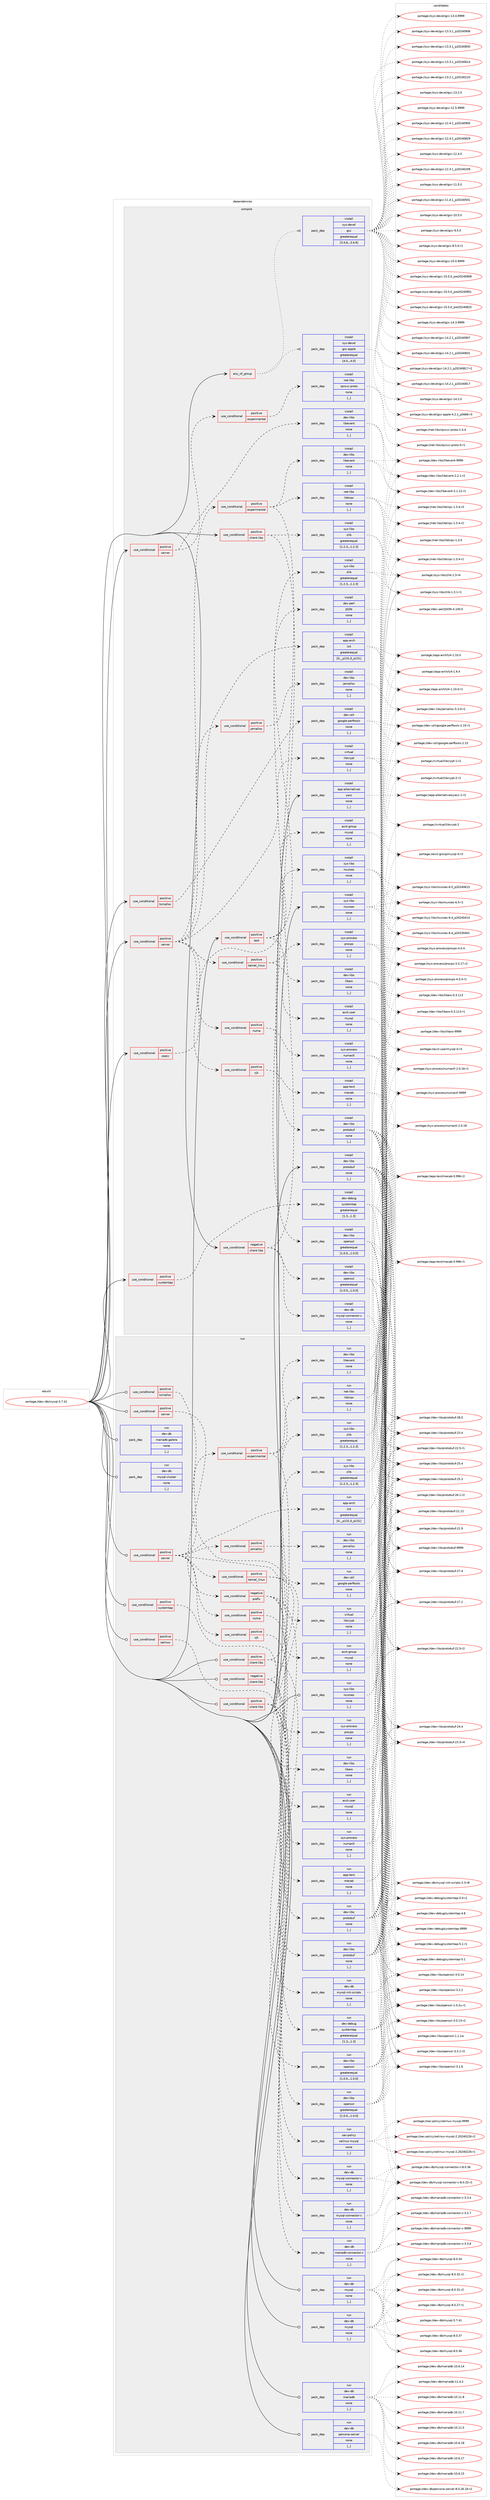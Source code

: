digraph prolog {

# *************
# Graph options
# *************

newrank=true;
concentrate=true;
compound=true;
graph [rankdir=LR,fontname=Helvetica,fontsize=10,ranksep=1.5];#, ranksep=2.5, nodesep=0.2];
edge  [arrowhead=vee];
node  [fontname=Helvetica,fontsize=10];

# **********
# The ebuild
# **********

subgraph cluster_leftcol {
color=gray;
label=<<i>ebuild</i>>;
id [label="portage://dev-db/mysql-5.7.41", color=red, width=4, href="../dev-db/mysql-5.7.41.svg"];
}

# ****************
# The dependencies
# ****************

subgraph cluster_midcol {
color=gray;
label=<<i>dependencies</i>>;
subgraph cluster_compile {
fillcolor="#eeeeee";
style=filled;
label=<<i>compile</i>>;
subgraph any4238 {
dependency561617 [label=<<TABLE BORDER="0" CELLBORDER="1" CELLSPACING="0" CELLPADDING="4"><TR><TD CELLPADDING="10">any_of_group</TD></TR></TABLE>>, shape=none, color=red];subgraph pack409350 {
dependency561618 [label=<<TABLE BORDER="0" CELLBORDER="1" CELLSPACING="0" CELLPADDING="4" WIDTH="220"><TR><TD ROWSPAN="6" CELLPADDING="30">pack_dep</TD></TR><TR><TD WIDTH="110">install</TD></TR><TR><TD>sys-devel</TD></TR><TR><TD>gcc</TD></TR><TR><TD>greaterequal</TD></TR><TR><TD>[3.4.6,,,3.4.6]</TD></TR></TABLE>>, shape=none, color=blue];
}
dependency561617:e -> dependency561618:w [weight=20,style="dotted",arrowhead="oinv"];
subgraph pack409351 {
dependency561619 [label=<<TABLE BORDER="0" CELLBORDER="1" CELLSPACING="0" CELLPADDING="4" WIDTH="220"><TR><TD ROWSPAN="6" CELLPADDING="30">pack_dep</TD></TR><TR><TD WIDTH="110">install</TD></TR><TR><TD>sys-devel</TD></TR><TR><TD>gcc-apple</TD></TR><TR><TD>greaterequal</TD></TR><TR><TD>[4.0,,,4.0]</TD></TR></TABLE>>, shape=none, color=blue];
}
dependency561617:e -> dependency561619:w [weight=20,style="dotted",arrowhead="oinv"];
}
id:e -> dependency561617:w [weight=20,style="solid",arrowhead="vee"];
subgraph cond147729 {
dependency561620 [label=<<TABLE BORDER="0" CELLBORDER="1" CELLSPACING="0" CELLPADDING="4"><TR><TD ROWSPAN="3" CELLPADDING="10">use_conditional</TD></TR><TR><TD>negative</TD></TR><TR><TD>client-libs</TD></TR></TABLE>>, shape=none, color=red];
subgraph pack409352 {
dependency561621 [label=<<TABLE BORDER="0" CELLBORDER="1" CELLSPACING="0" CELLPADDING="4" WIDTH="220"><TR><TD ROWSPAN="6" CELLPADDING="30">pack_dep</TD></TR><TR><TD WIDTH="110">install</TD></TR><TR><TD>dev-db</TD></TR><TR><TD>mysql-connector-c</TD></TR><TR><TD>none</TD></TR><TR><TD>[,,]</TD></TR></TABLE>>, shape=none, color=blue];
}
dependency561620:e -> dependency561621:w [weight=20,style="dashed",arrowhead="vee"];
subgraph pack409353 {
dependency561622 [label=<<TABLE BORDER="0" CELLBORDER="1" CELLSPACING="0" CELLPADDING="4" WIDTH="220"><TR><TD ROWSPAN="6" CELLPADDING="30">pack_dep</TD></TR><TR><TD WIDTH="110">install</TD></TR><TR><TD>sys-libs</TD></TR><TR><TD>zlib</TD></TR><TR><TD>greaterequal</TD></TR><TR><TD>[1.2.3,,,1.2.3]</TD></TR></TABLE>>, shape=none, color=blue];
}
dependency561620:e -> dependency561622:w [weight=20,style="dashed",arrowhead="vee"];
subgraph pack409354 {
dependency561623 [label=<<TABLE BORDER="0" CELLBORDER="1" CELLSPACING="0" CELLPADDING="4" WIDTH="220"><TR><TD ROWSPAN="6" CELLPADDING="30">pack_dep</TD></TR><TR><TD WIDTH="110">install</TD></TR><TR><TD>dev-libs</TD></TR><TR><TD>openssl</TD></TR><TR><TD>greaterequal</TD></TR><TR><TD>[1.0.0,,,1.0.0]</TD></TR></TABLE>>, shape=none, color=blue];
}
dependency561620:e -> dependency561623:w [weight=20,style="dashed",arrowhead="vee"];
}
id:e -> dependency561620:w [weight=20,style="solid",arrowhead="vee"];
subgraph cond147730 {
dependency561624 [label=<<TABLE BORDER="0" CELLBORDER="1" CELLSPACING="0" CELLPADDING="4"><TR><TD ROWSPAN="3" CELLPADDING="10">use_conditional</TD></TR><TR><TD>positive</TD></TR><TR><TD>client-libs</TD></TR></TABLE>>, shape=none, color=red];
subgraph pack409355 {
dependency561625 [label=<<TABLE BORDER="0" CELLBORDER="1" CELLSPACING="0" CELLPADDING="4" WIDTH="220"><TR><TD ROWSPAN="6" CELLPADDING="30">pack_dep</TD></TR><TR><TD WIDTH="110">install</TD></TR><TR><TD>sys-libs</TD></TR><TR><TD>zlib</TD></TR><TR><TD>greaterequal</TD></TR><TR><TD>[1.2.3,,,1.2.3]</TD></TR></TABLE>>, shape=none, color=blue];
}
dependency561624:e -> dependency561625:w [weight=20,style="dashed",arrowhead="vee"];
subgraph pack409356 {
dependency561626 [label=<<TABLE BORDER="0" CELLBORDER="1" CELLSPACING="0" CELLPADDING="4" WIDTH="220"><TR><TD ROWSPAN="6" CELLPADDING="30">pack_dep</TD></TR><TR><TD WIDTH="110">install</TD></TR><TR><TD>dev-libs</TD></TR><TR><TD>openssl</TD></TR><TR><TD>greaterequal</TD></TR><TR><TD>[1.0.0,,,1.0.0]</TD></TR></TABLE>>, shape=none, color=blue];
}
dependency561624:e -> dependency561626:w [weight=20,style="dashed",arrowhead="vee"];
}
id:e -> dependency561624:w [weight=20,style="solid",arrowhead="vee"];
subgraph cond147731 {
dependency561627 [label=<<TABLE BORDER="0" CELLBORDER="1" CELLSPACING="0" CELLPADDING="4"><TR><TD ROWSPAN="3" CELLPADDING="10">use_conditional</TD></TR><TR><TD>positive</TD></TR><TR><TD>server</TD></TR></TABLE>>, shape=none, color=red];
subgraph pack409357 {
dependency561628 [label=<<TABLE BORDER="0" CELLBORDER="1" CELLSPACING="0" CELLPADDING="4" WIDTH="220"><TR><TD ROWSPAN="6" CELLPADDING="30">pack_dep</TD></TR><TR><TD WIDTH="110">install</TD></TR><TR><TD>app-arch</TD></TR><TR><TD>lz4</TD></TR><TR><TD>greaterequal</TD></TR><TR><TD>[0,,_p131,0_p131]</TD></TR></TABLE>>, shape=none, color=blue];
}
dependency561627:e -> dependency561628:w [weight=20,style="dashed",arrowhead="vee"];
subgraph pack409358 {
dependency561629 [label=<<TABLE BORDER="0" CELLBORDER="1" CELLSPACING="0" CELLPADDING="4" WIDTH="220"><TR><TD ROWSPAN="6" CELLPADDING="30">pack_dep</TD></TR><TR><TD WIDTH="110">install</TD></TR><TR><TD>virtual</TD></TR><TR><TD>libcrypt</TD></TR><TR><TD>none</TD></TR><TR><TD>[,,]</TD></TR></TABLE>>, shape=none, color=blue];
}
dependency561627:e -> dependency561629:w [weight=20,style="dashed",arrowhead="vee"];
subgraph cond147732 {
dependency561630 [label=<<TABLE BORDER="0" CELLBORDER="1" CELLSPACING="0" CELLPADDING="4"><TR><TD ROWSPAN="3" CELLPADDING="10">use_conditional</TD></TR><TR><TD>positive</TD></TR><TR><TD>cjk</TD></TR></TABLE>>, shape=none, color=red];
subgraph pack409359 {
dependency561631 [label=<<TABLE BORDER="0" CELLBORDER="1" CELLSPACING="0" CELLPADDING="4" WIDTH="220"><TR><TD ROWSPAN="6" CELLPADDING="30">pack_dep</TD></TR><TR><TD WIDTH="110">install</TD></TR><TR><TD>app-text</TD></TR><TR><TD>mecab</TD></TR><TR><TD>none</TD></TR><TR><TD>[,,]</TD></TR></TABLE>>, shape=none, color=blue];
}
dependency561630:e -> dependency561631:w [weight=20,style="dashed",arrowhead="vee"];
}
dependency561627:e -> dependency561630:w [weight=20,style="dashed",arrowhead="vee"];
subgraph cond147733 {
dependency561632 [label=<<TABLE BORDER="0" CELLBORDER="1" CELLSPACING="0" CELLPADDING="4"><TR><TD ROWSPAN="3" CELLPADDING="10">use_conditional</TD></TR><TR><TD>positive</TD></TR><TR><TD>experimental</TD></TR></TABLE>>, shape=none, color=red];
subgraph pack409360 {
dependency561633 [label=<<TABLE BORDER="0" CELLBORDER="1" CELLSPACING="0" CELLPADDING="4" WIDTH="220"><TR><TD ROWSPAN="6" CELLPADDING="30">pack_dep</TD></TR><TR><TD WIDTH="110">install</TD></TR><TR><TD>dev-libs</TD></TR><TR><TD>libevent</TD></TR><TR><TD>none</TD></TR><TR><TD>[,,]</TD></TR></TABLE>>, shape=none, color=blue];
}
dependency561632:e -> dependency561633:w [weight=20,style="dashed",arrowhead="vee"];
subgraph pack409361 {
dependency561634 [label=<<TABLE BORDER="0" CELLBORDER="1" CELLSPACING="0" CELLPADDING="4" WIDTH="220"><TR><TD ROWSPAN="6" CELLPADDING="30">pack_dep</TD></TR><TR><TD WIDTH="110">install</TD></TR><TR><TD>dev-libs</TD></TR><TR><TD>protobuf</TD></TR><TR><TD>none</TD></TR><TR><TD>[,,]</TD></TR></TABLE>>, shape=none, color=blue];
}
dependency561632:e -> dependency561634:w [weight=20,style="dashed",arrowhead="vee"];
subgraph pack409362 {
dependency561635 [label=<<TABLE BORDER="0" CELLBORDER="1" CELLSPACING="0" CELLPADDING="4" WIDTH="220"><TR><TD ROWSPAN="6" CELLPADDING="30">pack_dep</TD></TR><TR><TD WIDTH="110">install</TD></TR><TR><TD>net-libs</TD></TR><TR><TD>libtirpc</TD></TR><TR><TD>none</TD></TR><TR><TD>[,,]</TD></TR></TABLE>>, shape=none, color=blue];
}
dependency561632:e -> dependency561635:w [weight=20,style="dashed",arrowhead="vee"];
}
dependency561627:e -> dependency561632:w [weight=20,style="dashed",arrowhead="vee"];
subgraph cond147734 {
dependency561636 [label=<<TABLE BORDER="0" CELLBORDER="1" CELLSPACING="0" CELLPADDING="4"><TR><TD ROWSPAN="3" CELLPADDING="10">use_conditional</TD></TR><TR><TD>positive</TD></TR><TR><TD>jemalloc</TD></TR></TABLE>>, shape=none, color=red];
subgraph pack409363 {
dependency561637 [label=<<TABLE BORDER="0" CELLBORDER="1" CELLSPACING="0" CELLPADDING="4" WIDTH="220"><TR><TD ROWSPAN="6" CELLPADDING="30">pack_dep</TD></TR><TR><TD WIDTH="110">install</TD></TR><TR><TD>dev-libs</TD></TR><TR><TD>jemalloc</TD></TR><TR><TD>none</TD></TR><TR><TD>[,,]</TD></TR></TABLE>>, shape=none, color=blue];
}
dependency561636:e -> dependency561637:w [weight=20,style="dashed",arrowhead="vee"];
}
dependency561627:e -> dependency561636:w [weight=20,style="dashed",arrowhead="vee"];
subgraph cond147735 {
dependency561638 [label=<<TABLE BORDER="0" CELLBORDER="1" CELLSPACING="0" CELLPADDING="4"><TR><TD ROWSPAN="3" CELLPADDING="10">use_conditional</TD></TR><TR><TD>positive</TD></TR><TR><TD>kernel_linux</TD></TR></TABLE>>, shape=none, color=red];
subgraph pack409364 {
dependency561639 [label=<<TABLE BORDER="0" CELLBORDER="1" CELLSPACING="0" CELLPADDING="4" WIDTH="220"><TR><TD ROWSPAN="6" CELLPADDING="30">pack_dep</TD></TR><TR><TD WIDTH="110">install</TD></TR><TR><TD>dev-libs</TD></TR><TR><TD>libaio</TD></TR><TR><TD>none</TD></TR><TR><TD>[,,]</TD></TR></TABLE>>, shape=none, color=blue];
}
dependency561638:e -> dependency561639:w [weight=20,style="dashed",arrowhead="vee"];
subgraph pack409365 {
dependency561640 [label=<<TABLE BORDER="0" CELLBORDER="1" CELLSPACING="0" CELLPADDING="4" WIDTH="220"><TR><TD ROWSPAN="6" CELLPADDING="30">pack_dep</TD></TR><TR><TD WIDTH="110">install</TD></TR><TR><TD>sys-process</TD></TR><TR><TD>procps</TD></TR><TR><TD>none</TD></TR><TR><TD>[,,]</TD></TR></TABLE>>, shape=none, color=blue];
}
dependency561638:e -> dependency561640:w [weight=20,style="dashed",arrowhead="vee"];
}
dependency561627:e -> dependency561638:w [weight=20,style="dashed",arrowhead="vee"];
subgraph cond147736 {
dependency561641 [label=<<TABLE BORDER="0" CELLBORDER="1" CELLSPACING="0" CELLPADDING="4"><TR><TD ROWSPAN="3" CELLPADDING="10">use_conditional</TD></TR><TR><TD>positive</TD></TR><TR><TD>numa</TD></TR></TABLE>>, shape=none, color=red];
subgraph pack409366 {
dependency561642 [label=<<TABLE BORDER="0" CELLBORDER="1" CELLSPACING="0" CELLPADDING="4" WIDTH="220"><TR><TD ROWSPAN="6" CELLPADDING="30">pack_dep</TD></TR><TR><TD WIDTH="110">install</TD></TR><TR><TD>sys-process</TD></TR><TR><TD>numactl</TD></TR><TR><TD>none</TD></TR><TR><TD>[,,]</TD></TR></TABLE>>, shape=none, color=blue];
}
dependency561641:e -> dependency561642:w [weight=20,style="dashed",arrowhead="vee"];
}
dependency561627:e -> dependency561641:w [weight=20,style="dashed",arrowhead="vee"];
}
id:e -> dependency561627:w [weight=20,style="solid",arrowhead="vee"];
subgraph cond147737 {
dependency561643 [label=<<TABLE BORDER="0" CELLBORDER="1" CELLSPACING="0" CELLPADDING="4"><TR><TD ROWSPAN="3" CELLPADDING="10">use_conditional</TD></TR><TR><TD>positive</TD></TR><TR><TD>server</TD></TR></TABLE>>, shape=none, color=red];
subgraph pack409367 {
dependency561644 [label=<<TABLE BORDER="0" CELLBORDER="1" CELLSPACING="0" CELLPADDING="4" WIDTH="220"><TR><TD ROWSPAN="6" CELLPADDING="30">pack_dep</TD></TR><TR><TD WIDTH="110">install</TD></TR><TR><TD>dev-libs</TD></TR><TR><TD>libevent</TD></TR><TR><TD>none</TD></TR><TR><TD>[,,]</TD></TR></TABLE>>, shape=none, color=blue];
}
dependency561643:e -> dependency561644:w [weight=20,style="dashed",arrowhead="vee"];
subgraph cond147738 {
dependency561645 [label=<<TABLE BORDER="0" CELLBORDER="1" CELLSPACING="0" CELLPADDING="4"><TR><TD ROWSPAN="3" CELLPADDING="10">use_conditional</TD></TR><TR><TD>positive</TD></TR><TR><TD>experimental</TD></TR></TABLE>>, shape=none, color=red];
subgraph pack409368 {
dependency561646 [label=<<TABLE BORDER="0" CELLBORDER="1" CELLSPACING="0" CELLPADDING="4" WIDTH="220"><TR><TD ROWSPAN="6" CELLPADDING="30">pack_dep</TD></TR><TR><TD WIDTH="110">install</TD></TR><TR><TD>net-libs</TD></TR><TR><TD>rpcsvc-proto</TD></TR><TR><TD>none</TD></TR><TR><TD>[,,]</TD></TR></TABLE>>, shape=none, color=blue];
}
dependency561645:e -> dependency561646:w [weight=20,style="dashed",arrowhead="vee"];
}
dependency561643:e -> dependency561645:w [weight=20,style="dashed",arrowhead="vee"];
}
id:e -> dependency561643:w [weight=20,style="solid",arrowhead="vee"];
subgraph cond147739 {
dependency561647 [label=<<TABLE BORDER="0" CELLBORDER="1" CELLSPACING="0" CELLPADDING="4"><TR><TD ROWSPAN="3" CELLPADDING="10">use_conditional</TD></TR><TR><TD>positive</TD></TR><TR><TD>static</TD></TR></TABLE>>, shape=none, color=red];
subgraph pack409369 {
dependency561648 [label=<<TABLE BORDER="0" CELLBORDER="1" CELLSPACING="0" CELLPADDING="4" WIDTH="220"><TR><TD ROWSPAN="6" CELLPADDING="30">pack_dep</TD></TR><TR><TD WIDTH="110">install</TD></TR><TR><TD>sys-libs</TD></TR><TR><TD>ncurses</TD></TR><TR><TD>none</TD></TR><TR><TD>[,,]</TD></TR></TABLE>>, shape=none, color=blue];
}
dependency561647:e -> dependency561648:w [weight=20,style="dashed",arrowhead="vee"];
}
id:e -> dependency561647:w [weight=20,style="solid",arrowhead="vee"];
subgraph cond147740 {
dependency561649 [label=<<TABLE BORDER="0" CELLBORDER="1" CELLSPACING="0" CELLPADDING="4"><TR><TD ROWSPAN="3" CELLPADDING="10">use_conditional</TD></TR><TR><TD>positive</TD></TR><TR><TD>systemtap</TD></TR></TABLE>>, shape=none, color=red];
subgraph pack409370 {
dependency561650 [label=<<TABLE BORDER="0" CELLBORDER="1" CELLSPACING="0" CELLPADDING="4" WIDTH="220"><TR><TD ROWSPAN="6" CELLPADDING="30">pack_dep</TD></TR><TR><TD WIDTH="110">install</TD></TR><TR><TD>dev-debug</TD></TR><TR><TD>systemtap</TD></TR><TR><TD>greaterequal</TD></TR><TR><TD>[1.3,,,1.3]</TD></TR></TABLE>>, shape=none, color=blue];
}
dependency561649:e -> dependency561650:w [weight=20,style="dashed",arrowhead="vee"];
}
id:e -> dependency561649:w [weight=20,style="solid",arrowhead="vee"];
subgraph cond147741 {
dependency561651 [label=<<TABLE BORDER="0" CELLBORDER="1" CELLSPACING="0" CELLPADDING="4"><TR><TD ROWSPAN="3" CELLPADDING="10">use_conditional</TD></TR><TR><TD>positive</TD></TR><TR><TD>tcmalloc</TD></TR></TABLE>>, shape=none, color=red];
subgraph pack409371 {
dependency561652 [label=<<TABLE BORDER="0" CELLBORDER="1" CELLSPACING="0" CELLPADDING="4" WIDTH="220"><TR><TD ROWSPAN="6" CELLPADDING="30">pack_dep</TD></TR><TR><TD WIDTH="110">install</TD></TR><TR><TD>dev-util</TD></TR><TR><TD>google-perftools</TD></TR><TR><TD>none</TD></TR><TR><TD>[,,]</TD></TR></TABLE>>, shape=none, color=blue];
}
dependency561651:e -> dependency561652:w [weight=20,style="dashed",arrowhead="vee"];
}
id:e -> dependency561651:w [weight=20,style="solid",arrowhead="vee"];
subgraph cond147742 {
dependency561653 [label=<<TABLE BORDER="0" CELLBORDER="1" CELLSPACING="0" CELLPADDING="4"><TR><TD ROWSPAN="3" CELLPADDING="10">use_conditional</TD></TR><TR><TD>positive</TD></TR><TR><TD>test</TD></TR></TABLE>>, shape=none, color=red];
subgraph pack409372 {
dependency561654 [label=<<TABLE BORDER="0" CELLBORDER="1" CELLSPACING="0" CELLPADDING="4" WIDTH="220"><TR><TD ROWSPAN="6" CELLPADDING="30">pack_dep</TD></TR><TR><TD WIDTH="110">install</TD></TR><TR><TD>acct-group</TD></TR><TR><TD>mysql</TD></TR><TR><TD>none</TD></TR><TR><TD>[,,]</TD></TR></TABLE>>, shape=none, color=blue];
}
dependency561653:e -> dependency561654:w [weight=20,style="dashed",arrowhead="vee"];
subgraph pack409373 {
dependency561655 [label=<<TABLE BORDER="0" CELLBORDER="1" CELLSPACING="0" CELLPADDING="4" WIDTH="220"><TR><TD ROWSPAN="6" CELLPADDING="30">pack_dep</TD></TR><TR><TD WIDTH="110">install</TD></TR><TR><TD>acct-user</TD></TR><TR><TD>mysql</TD></TR><TR><TD>none</TD></TR><TR><TD>[,,]</TD></TR></TABLE>>, shape=none, color=blue];
}
dependency561653:e -> dependency561655:w [weight=20,style="dashed",arrowhead="vee"];
subgraph pack409374 {
dependency561656 [label=<<TABLE BORDER="0" CELLBORDER="1" CELLSPACING="0" CELLPADDING="4" WIDTH="220"><TR><TD ROWSPAN="6" CELLPADDING="30">pack_dep</TD></TR><TR><TD WIDTH="110">install</TD></TR><TR><TD>dev-perl</TD></TR><TR><TD>JSON</TD></TR><TR><TD>none</TD></TR><TR><TD>[,,]</TD></TR></TABLE>>, shape=none, color=blue];
}
dependency561653:e -> dependency561656:w [weight=20,style="dashed",arrowhead="vee"];
}
id:e -> dependency561653:w [weight=20,style="solid",arrowhead="vee"];
subgraph pack409375 {
dependency561657 [label=<<TABLE BORDER="0" CELLBORDER="1" CELLSPACING="0" CELLPADDING="4" WIDTH="220"><TR><TD ROWSPAN="6" CELLPADDING="30">pack_dep</TD></TR><TR><TD WIDTH="110">install</TD></TR><TR><TD>app-alternatives</TD></TR><TR><TD>yacc</TD></TR><TR><TD>none</TD></TR><TR><TD>[,,]</TD></TR></TABLE>>, shape=none, color=blue];
}
id:e -> dependency561657:w [weight=20,style="solid",arrowhead="vee"];
subgraph pack409376 {
dependency561658 [label=<<TABLE BORDER="0" CELLBORDER="1" CELLSPACING="0" CELLPADDING="4" WIDTH="220"><TR><TD ROWSPAN="6" CELLPADDING="30">pack_dep</TD></TR><TR><TD WIDTH="110">install</TD></TR><TR><TD>dev-libs</TD></TR><TR><TD>protobuf</TD></TR><TR><TD>none</TD></TR><TR><TD>[,,]</TD></TR></TABLE>>, shape=none, color=blue];
}
id:e -> dependency561658:w [weight=20,style="solid",arrowhead="vee"];
subgraph pack409377 {
dependency561659 [label=<<TABLE BORDER="0" CELLBORDER="1" CELLSPACING="0" CELLPADDING="4" WIDTH="220"><TR><TD ROWSPAN="6" CELLPADDING="30">pack_dep</TD></TR><TR><TD WIDTH="110">install</TD></TR><TR><TD>sys-libs</TD></TR><TR><TD>ncurses</TD></TR><TR><TD>none</TD></TR><TR><TD>[,,]</TD></TR></TABLE>>, shape=none, color=blue];
}
id:e -> dependency561659:w [weight=20,style="solid",arrowhead="vee"];
}
subgraph cluster_compileandrun {
fillcolor="#eeeeee";
style=filled;
label=<<i>compile and run</i>>;
}
subgraph cluster_run {
fillcolor="#eeeeee";
style=filled;
label=<<i>run</i>>;
subgraph cond147743 {
dependency561660 [label=<<TABLE BORDER="0" CELLBORDER="1" CELLSPACING="0" CELLPADDING="4"><TR><TD ROWSPAN="3" CELLPADDING="10">use_conditional</TD></TR><TR><TD>negative</TD></TR><TR><TD>client-libs</TD></TR></TABLE>>, shape=none, color=red];
subgraph pack409378 {
dependency561661 [label=<<TABLE BORDER="0" CELLBORDER="1" CELLSPACING="0" CELLPADDING="4" WIDTH="220"><TR><TD ROWSPAN="6" CELLPADDING="30">pack_dep</TD></TR><TR><TD WIDTH="110">run</TD></TR><TR><TD>dev-db</TD></TR><TR><TD>mysql-connector-c</TD></TR><TR><TD>none</TD></TR><TR><TD>[,,]</TD></TR></TABLE>>, shape=none, color=blue];
}
dependency561660:e -> dependency561661:w [weight=20,style="dashed",arrowhead="vee"];
subgraph pack409379 {
dependency561662 [label=<<TABLE BORDER="0" CELLBORDER="1" CELLSPACING="0" CELLPADDING="4" WIDTH="220"><TR><TD ROWSPAN="6" CELLPADDING="30">pack_dep</TD></TR><TR><TD WIDTH="110">run</TD></TR><TR><TD>sys-libs</TD></TR><TR><TD>zlib</TD></TR><TR><TD>greaterequal</TD></TR><TR><TD>[1.2.3,,,1.2.3]</TD></TR></TABLE>>, shape=none, color=blue];
}
dependency561660:e -> dependency561662:w [weight=20,style="dashed",arrowhead="vee"];
subgraph pack409380 {
dependency561663 [label=<<TABLE BORDER="0" CELLBORDER="1" CELLSPACING="0" CELLPADDING="4" WIDTH="220"><TR><TD ROWSPAN="6" CELLPADDING="30">pack_dep</TD></TR><TR><TD WIDTH="110">run</TD></TR><TR><TD>dev-libs</TD></TR><TR><TD>openssl</TD></TR><TR><TD>greaterequal</TD></TR><TR><TD>[1.0.0,,,1.0.0]</TD></TR></TABLE>>, shape=none, color=blue];
}
dependency561660:e -> dependency561663:w [weight=20,style="dashed",arrowhead="vee"];
}
id:e -> dependency561660:w [weight=20,style="solid",arrowhead="odot"];
subgraph cond147744 {
dependency561664 [label=<<TABLE BORDER="0" CELLBORDER="1" CELLSPACING="0" CELLPADDING="4"><TR><TD ROWSPAN="3" CELLPADDING="10">use_conditional</TD></TR><TR><TD>positive</TD></TR><TR><TD>client-libs</TD></TR></TABLE>>, shape=none, color=red];
subgraph pack409381 {
dependency561665 [label=<<TABLE BORDER="0" CELLBORDER="1" CELLSPACING="0" CELLPADDING="4" WIDTH="220"><TR><TD ROWSPAN="6" CELLPADDING="30">pack_dep</TD></TR><TR><TD WIDTH="110">run</TD></TR><TR><TD>sys-libs</TD></TR><TR><TD>zlib</TD></TR><TR><TD>greaterequal</TD></TR><TR><TD>[1.2.3,,,1.2.3]</TD></TR></TABLE>>, shape=none, color=blue];
}
dependency561664:e -> dependency561665:w [weight=20,style="dashed",arrowhead="vee"];
subgraph pack409382 {
dependency561666 [label=<<TABLE BORDER="0" CELLBORDER="1" CELLSPACING="0" CELLPADDING="4" WIDTH="220"><TR><TD ROWSPAN="6" CELLPADDING="30">pack_dep</TD></TR><TR><TD WIDTH="110">run</TD></TR><TR><TD>dev-libs</TD></TR><TR><TD>openssl</TD></TR><TR><TD>greaterequal</TD></TR><TR><TD>[1.0.0,,,1.0.0]</TD></TR></TABLE>>, shape=none, color=blue];
}
dependency561664:e -> dependency561666:w [weight=20,style="dashed",arrowhead="vee"];
}
id:e -> dependency561664:w [weight=20,style="solid",arrowhead="odot"];
subgraph cond147745 {
dependency561667 [label=<<TABLE BORDER="0" CELLBORDER="1" CELLSPACING="0" CELLPADDING="4"><TR><TD ROWSPAN="3" CELLPADDING="10">use_conditional</TD></TR><TR><TD>positive</TD></TR><TR><TD>client-libs</TD></TR></TABLE>>, shape=none, color=red];
subgraph pack409383 {
dependency561668 [label=<<TABLE BORDER="0" CELLBORDER="1" CELLSPACING="0" CELLPADDING="4" WIDTH="220"><TR><TD ROWSPAN="6" CELLPADDING="30">pack_dep</TD></TR><TR><TD WIDTH="110">run</TD></TR><TR><TD>dev-db</TD></TR><TR><TD>mariadb-connector-c</TD></TR><TR><TD>none</TD></TR><TR><TD>[,,]</TD></TR></TABLE>>, shape=none, color=blue];
}
dependency561667:e -> dependency561668:w [weight=20,style="dashed",arrowhead="vee"];
subgraph pack409384 {
dependency561669 [label=<<TABLE BORDER="0" CELLBORDER="1" CELLSPACING="0" CELLPADDING="4" WIDTH="220"><TR><TD ROWSPAN="6" CELLPADDING="30">pack_dep</TD></TR><TR><TD WIDTH="110">run</TD></TR><TR><TD>dev-db</TD></TR><TR><TD>mysql-connector-c</TD></TR><TR><TD>none</TD></TR><TR><TD>[,,]</TD></TR></TABLE>>, shape=none, color=blue];
}
dependency561667:e -> dependency561669:w [weight=20,style="dashed",arrowhead="vee"];
subgraph pack409385 {
dependency561670 [label=<<TABLE BORDER="0" CELLBORDER="1" CELLSPACING="0" CELLPADDING="4" WIDTH="220"><TR><TD ROWSPAN="6" CELLPADDING="30">pack_dep</TD></TR><TR><TD WIDTH="110">run</TD></TR><TR><TD>dev-libs</TD></TR><TR><TD>protobuf</TD></TR><TR><TD>none</TD></TR><TR><TD>[,,]</TD></TR></TABLE>>, shape=none, color=blue];
}
dependency561667:e -> dependency561670:w [weight=20,style="dashed",arrowhead="vee"];
}
id:e -> dependency561667:w [weight=20,style="solid",arrowhead="odot"];
subgraph cond147746 {
dependency561671 [label=<<TABLE BORDER="0" CELLBORDER="1" CELLSPACING="0" CELLPADDING="4"><TR><TD ROWSPAN="3" CELLPADDING="10">use_conditional</TD></TR><TR><TD>positive</TD></TR><TR><TD>selinux</TD></TR></TABLE>>, shape=none, color=red];
subgraph pack409386 {
dependency561672 [label=<<TABLE BORDER="0" CELLBORDER="1" CELLSPACING="0" CELLPADDING="4" WIDTH="220"><TR><TD ROWSPAN="6" CELLPADDING="30">pack_dep</TD></TR><TR><TD WIDTH="110">run</TD></TR><TR><TD>sec-policy</TD></TR><TR><TD>selinux-mysql</TD></TR><TR><TD>none</TD></TR><TR><TD>[,,]</TD></TR></TABLE>>, shape=none, color=blue];
}
dependency561671:e -> dependency561672:w [weight=20,style="dashed",arrowhead="vee"];
}
id:e -> dependency561671:w [weight=20,style="solid",arrowhead="odot"];
subgraph cond147747 {
dependency561673 [label=<<TABLE BORDER="0" CELLBORDER="1" CELLSPACING="0" CELLPADDING="4"><TR><TD ROWSPAN="3" CELLPADDING="10">use_conditional</TD></TR><TR><TD>positive</TD></TR><TR><TD>server</TD></TR></TABLE>>, shape=none, color=red];
subgraph cond147748 {
dependency561674 [label=<<TABLE BORDER="0" CELLBORDER="1" CELLSPACING="0" CELLPADDING="4"><TR><TD ROWSPAN="3" CELLPADDING="10">use_conditional</TD></TR><TR><TD>negative</TD></TR><TR><TD>prefix</TD></TR></TABLE>>, shape=none, color=red];
subgraph pack409387 {
dependency561675 [label=<<TABLE BORDER="0" CELLBORDER="1" CELLSPACING="0" CELLPADDING="4" WIDTH="220"><TR><TD ROWSPAN="6" CELLPADDING="30">pack_dep</TD></TR><TR><TD WIDTH="110">run</TD></TR><TR><TD>acct-group</TD></TR><TR><TD>mysql</TD></TR><TR><TD>none</TD></TR><TR><TD>[,,]</TD></TR></TABLE>>, shape=none, color=blue];
}
dependency561674:e -> dependency561675:w [weight=20,style="dashed",arrowhead="vee"];
subgraph pack409388 {
dependency561676 [label=<<TABLE BORDER="0" CELLBORDER="1" CELLSPACING="0" CELLPADDING="4" WIDTH="220"><TR><TD ROWSPAN="6" CELLPADDING="30">pack_dep</TD></TR><TR><TD WIDTH="110">run</TD></TR><TR><TD>acct-user</TD></TR><TR><TD>mysql</TD></TR><TR><TD>none</TD></TR><TR><TD>[,,]</TD></TR></TABLE>>, shape=none, color=blue];
}
dependency561674:e -> dependency561676:w [weight=20,style="dashed",arrowhead="vee"];
subgraph pack409389 {
dependency561677 [label=<<TABLE BORDER="0" CELLBORDER="1" CELLSPACING="0" CELLPADDING="4" WIDTH="220"><TR><TD ROWSPAN="6" CELLPADDING="30">pack_dep</TD></TR><TR><TD WIDTH="110">run</TD></TR><TR><TD>dev-db</TD></TR><TR><TD>mysql-init-scripts</TD></TR><TR><TD>none</TD></TR><TR><TD>[,,]</TD></TR></TABLE>>, shape=none, color=blue];
}
dependency561674:e -> dependency561677:w [weight=20,style="dashed",arrowhead="vee"];
}
dependency561673:e -> dependency561674:w [weight=20,style="dashed",arrowhead="vee"];
}
id:e -> dependency561673:w [weight=20,style="solid",arrowhead="odot"];
subgraph cond147749 {
dependency561678 [label=<<TABLE BORDER="0" CELLBORDER="1" CELLSPACING="0" CELLPADDING="4"><TR><TD ROWSPAN="3" CELLPADDING="10">use_conditional</TD></TR><TR><TD>positive</TD></TR><TR><TD>server</TD></TR></TABLE>>, shape=none, color=red];
subgraph pack409390 {
dependency561679 [label=<<TABLE BORDER="0" CELLBORDER="1" CELLSPACING="0" CELLPADDING="4" WIDTH="220"><TR><TD ROWSPAN="6" CELLPADDING="30">pack_dep</TD></TR><TR><TD WIDTH="110">run</TD></TR><TR><TD>app-arch</TD></TR><TR><TD>lz4</TD></TR><TR><TD>greaterequal</TD></TR><TR><TD>[0,,_p131,0_p131]</TD></TR></TABLE>>, shape=none, color=blue];
}
dependency561678:e -> dependency561679:w [weight=20,style="dashed",arrowhead="vee"];
subgraph pack409391 {
dependency561680 [label=<<TABLE BORDER="0" CELLBORDER="1" CELLSPACING="0" CELLPADDING="4" WIDTH="220"><TR><TD ROWSPAN="6" CELLPADDING="30">pack_dep</TD></TR><TR><TD WIDTH="110">run</TD></TR><TR><TD>virtual</TD></TR><TR><TD>libcrypt</TD></TR><TR><TD>none</TD></TR><TR><TD>[,,]</TD></TR></TABLE>>, shape=none, color=blue];
}
dependency561678:e -> dependency561680:w [weight=20,style="dashed",arrowhead="vee"];
subgraph cond147750 {
dependency561681 [label=<<TABLE BORDER="0" CELLBORDER="1" CELLSPACING="0" CELLPADDING="4"><TR><TD ROWSPAN="3" CELLPADDING="10">use_conditional</TD></TR><TR><TD>positive</TD></TR><TR><TD>cjk</TD></TR></TABLE>>, shape=none, color=red];
subgraph pack409392 {
dependency561682 [label=<<TABLE BORDER="0" CELLBORDER="1" CELLSPACING="0" CELLPADDING="4" WIDTH="220"><TR><TD ROWSPAN="6" CELLPADDING="30">pack_dep</TD></TR><TR><TD WIDTH="110">run</TD></TR><TR><TD>app-text</TD></TR><TR><TD>mecab</TD></TR><TR><TD>none</TD></TR><TR><TD>[,,]</TD></TR></TABLE>>, shape=none, color=blue];
}
dependency561681:e -> dependency561682:w [weight=20,style="dashed",arrowhead="vee"];
}
dependency561678:e -> dependency561681:w [weight=20,style="dashed",arrowhead="vee"];
subgraph cond147751 {
dependency561683 [label=<<TABLE BORDER="0" CELLBORDER="1" CELLSPACING="0" CELLPADDING="4"><TR><TD ROWSPAN="3" CELLPADDING="10">use_conditional</TD></TR><TR><TD>positive</TD></TR><TR><TD>experimental</TD></TR></TABLE>>, shape=none, color=red];
subgraph pack409393 {
dependency561684 [label=<<TABLE BORDER="0" CELLBORDER="1" CELLSPACING="0" CELLPADDING="4" WIDTH="220"><TR><TD ROWSPAN="6" CELLPADDING="30">pack_dep</TD></TR><TR><TD WIDTH="110">run</TD></TR><TR><TD>dev-libs</TD></TR><TR><TD>libevent</TD></TR><TR><TD>none</TD></TR><TR><TD>[,,]</TD></TR></TABLE>>, shape=none, color=blue];
}
dependency561683:e -> dependency561684:w [weight=20,style="dashed",arrowhead="vee"];
subgraph pack409394 {
dependency561685 [label=<<TABLE BORDER="0" CELLBORDER="1" CELLSPACING="0" CELLPADDING="4" WIDTH="220"><TR><TD ROWSPAN="6" CELLPADDING="30">pack_dep</TD></TR><TR><TD WIDTH="110">run</TD></TR><TR><TD>dev-libs</TD></TR><TR><TD>protobuf</TD></TR><TR><TD>none</TD></TR><TR><TD>[,,]</TD></TR></TABLE>>, shape=none, color=blue];
}
dependency561683:e -> dependency561685:w [weight=20,style="dashed",arrowhead="vee"];
subgraph pack409395 {
dependency561686 [label=<<TABLE BORDER="0" CELLBORDER="1" CELLSPACING="0" CELLPADDING="4" WIDTH="220"><TR><TD ROWSPAN="6" CELLPADDING="30">pack_dep</TD></TR><TR><TD WIDTH="110">run</TD></TR><TR><TD>net-libs</TD></TR><TR><TD>libtirpc</TD></TR><TR><TD>none</TD></TR><TR><TD>[,,]</TD></TR></TABLE>>, shape=none, color=blue];
}
dependency561683:e -> dependency561686:w [weight=20,style="dashed",arrowhead="vee"];
}
dependency561678:e -> dependency561683:w [weight=20,style="dashed",arrowhead="vee"];
subgraph cond147752 {
dependency561687 [label=<<TABLE BORDER="0" CELLBORDER="1" CELLSPACING="0" CELLPADDING="4"><TR><TD ROWSPAN="3" CELLPADDING="10">use_conditional</TD></TR><TR><TD>positive</TD></TR><TR><TD>jemalloc</TD></TR></TABLE>>, shape=none, color=red];
subgraph pack409396 {
dependency561688 [label=<<TABLE BORDER="0" CELLBORDER="1" CELLSPACING="0" CELLPADDING="4" WIDTH="220"><TR><TD ROWSPAN="6" CELLPADDING="30">pack_dep</TD></TR><TR><TD WIDTH="110">run</TD></TR><TR><TD>dev-libs</TD></TR><TR><TD>jemalloc</TD></TR><TR><TD>none</TD></TR><TR><TD>[,,]</TD></TR></TABLE>>, shape=none, color=blue];
}
dependency561687:e -> dependency561688:w [weight=20,style="dashed",arrowhead="vee"];
}
dependency561678:e -> dependency561687:w [weight=20,style="dashed",arrowhead="vee"];
subgraph cond147753 {
dependency561689 [label=<<TABLE BORDER="0" CELLBORDER="1" CELLSPACING="0" CELLPADDING="4"><TR><TD ROWSPAN="3" CELLPADDING="10">use_conditional</TD></TR><TR><TD>positive</TD></TR><TR><TD>kernel_linux</TD></TR></TABLE>>, shape=none, color=red];
subgraph pack409397 {
dependency561690 [label=<<TABLE BORDER="0" CELLBORDER="1" CELLSPACING="0" CELLPADDING="4" WIDTH="220"><TR><TD ROWSPAN="6" CELLPADDING="30">pack_dep</TD></TR><TR><TD WIDTH="110">run</TD></TR><TR><TD>dev-libs</TD></TR><TR><TD>libaio</TD></TR><TR><TD>none</TD></TR><TR><TD>[,,]</TD></TR></TABLE>>, shape=none, color=blue];
}
dependency561689:e -> dependency561690:w [weight=20,style="dashed",arrowhead="vee"];
subgraph pack409398 {
dependency561691 [label=<<TABLE BORDER="0" CELLBORDER="1" CELLSPACING="0" CELLPADDING="4" WIDTH="220"><TR><TD ROWSPAN="6" CELLPADDING="30">pack_dep</TD></TR><TR><TD WIDTH="110">run</TD></TR><TR><TD>sys-process</TD></TR><TR><TD>procps</TD></TR><TR><TD>none</TD></TR><TR><TD>[,,]</TD></TR></TABLE>>, shape=none, color=blue];
}
dependency561689:e -> dependency561691:w [weight=20,style="dashed",arrowhead="vee"];
}
dependency561678:e -> dependency561689:w [weight=20,style="dashed",arrowhead="vee"];
subgraph cond147754 {
dependency561692 [label=<<TABLE BORDER="0" CELLBORDER="1" CELLSPACING="0" CELLPADDING="4"><TR><TD ROWSPAN="3" CELLPADDING="10">use_conditional</TD></TR><TR><TD>positive</TD></TR><TR><TD>numa</TD></TR></TABLE>>, shape=none, color=red];
subgraph pack409399 {
dependency561693 [label=<<TABLE BORDER="0" CELLBORDER="1" CELLSPACING="0" CELLPADDING="4" WIDTH="220"><TR><TD ROWSPAN="6" CELLPADDING="30">pack_dep</TD></TR><TR><TD WIDTH="110">run</TD></TR><TR><TD>sys-process</TD></TR><TR><TD>numactl</TD></TR><TR><TD>none</TD></TR><TR><TD>[,,]</TD></TR></TABLE>>, shape=none, color=blue];
}
dependency561692:e -> dependency561693:w [weight=20,style="dashed",arrowhead="vee"];
}
dependency561678:e -> dependency561692:w [weight=20,style="dashed",arrowhead="vee"];
}
id:e -> dependency561678:w [weight=20,style="solid",arrowhead="odot"];
subgraph cond147755 {
dependency561694 [label=<<TABLE BORDER="0" CELLBORDER="1" CELLSPACING="0" CELLPADDING="4"><TR><TD ROWSPAN="3" CELLPADDING="10">use_conditional</TD></TR><TR><TD>positive</TD></TR><TR><TD>systemtap</TD></TR></TABLE>>, shape=none, color=red];
subgraph pack409400 {
dependency561695 [label=<<TABLE BORDER="0" CELLBORDER="1" CELLSPACING="0" CELLPADDING="4" WIDTH="220"><TR><TD ROWSPAN="6" CELLPADDING="30">pack_dep</TD></TR><TR><TD WIDTH="110">run</TD></TR><TR><TD>dev-debug</TD></TR><TR><TD>systemtap</TD></TR><TR><TD>greaterequal</TD></TR><TR><TD>[1.3,,,1.3]</TD></TR></TABLE>>, shape=none, color=blue];
}
dependency561694:e -> dependency561695:w [weight=20,style="dashed",arrowhead="vee"];
}
id:e -> dependency561694:w [weight=20,style="solid",arrowhead="odot"];
subgraph cond147756 {
dependency561696 [label=<<TABLE BORDER="0" CELLBORDER="1" CELLSPACING="0" CELLPADDING="4"><TR><TD ROWSPAN="3" CELLPADDING="10">use_conditional</TD></TR><TR><TD>positive</TD></TR><TR><TD>tcmalloc</TD></TR></TABLE>>, shape=none, color=red];
subgraph pack409401 {
dependency561697 [label=<<TABLE BORDER="0" CELLBORDER="1" CELLSPACING="0" CELLPADDING="4" WIDTH="220"><TR><TD ROWSPAN="6" CELLPADDING="30">pack_dep</TD></TR><TR><TD WIDTH="110">run</TD></TR><TR><TD>dev-util</TD></TR><TR><TD>google-perftools</TD></TR><TR><TD>none</TD></TR><TR><TD>[,,]</TD></TR></TABLE>>, shape=none, color=blue];
}
dependency561696:e -> dependency561697:w [weight=20,style="dashed",arrowhead="vee"];
}
id:e -> dependency561696:w [weight=20,style="solid",arrowhead="odot"];
subgraph pack409402 {
dependency561698 [label=<<TABLE BORDER="0" CELLBORDER="1" CELLSPACING="0" CELLPADDING="4" WIDTH="220"><TR><TD ROWSPAN="6" CELLPADDING="30">pack_dep</TD></TR><TR><TD WIDTH="110">run</TD></TR><TR><TD>sys-libs</TD></TR><TR><TD>ncurses</TD></TR><TR><TD>none</TD></TR><TR><TD>[,,]</TD></TR></TABLE>>, shape=none, color=blue];
}
id:e -> dependency561698:w [weight=20,style="solid",arrowhead="odot"];
subgraph pack409403 {
dependency561699 [label=<<TABLE BORDER="0" CELLBORDER="1" CELLSPACING="0" CELLPADDING="4" WIDTH="220"><TR><TD ROWSPAN="6" CELLPADDING="30">pack_dep</TD></TR><TR><TD WIDTH="110">run</TD></TR><TR><TD>dev-db</TD></TR><TR><TD>mariadb</TD></TR><TR><TD>none</TD></TR><TR><TD>[,,]</TD></TR></TABLE>>, shape=none, color=blue];
}
id:e -> dependency561699:w [weight=20,style="solid",arrowhead="odot"];
subgraph pack409404 {
dependency561700 [label=<<TABLE BORDER="0" CELLBORDER="1" CELLSPACING="0" CELLPADDING="4" WIDTH="220"><TR><TD ROWSPAN="6" CELLPADDING="30">pack_dep</TD></TR><TR><TD WIDTH="110">run</TD></TR><TR><TD>dev-db</TD></TR><TR><TD>mariadb-galera</TD></TR><TR><TD>none</TD></TR><TR><TD>[,,]</TD></TR></TABLE>>, shape=none, color=blue];
}
id:e -> dependency561700:w [weight=20,style="solid",arrowhead="odot"];
subgraph pack409405 {
dependency561701 [label=<<TABLE BORDER="0" CELLBORDER="1" CELLSPACING="0" CELLPADDING="4" WIDTH="220"><TR><TD ROWSPAN="6" CELLPADDING="30">pack_dep</TD></TR><TR><TD WIDTH="110">run</TD></TR><TR><TD>dev-db</TD></TR><TR><TD>mysql</TD></TR><TR><TD>none</TD></TR><TR><TD>[,,]</TD></TR></TABLE>>, shape=none, color=blue];
}
id:e -> dependency561701:w [weight=20,style="solid",arrowhead="odot"];
subgraph pack409406 {
dependency561702 [label=<<TABLE BORDER="0" CELLBORDER="1" CELLSPACING="0" CELLPADDING="4" WIDTH="220"><TR><TD ROWSPAN="6" CELLPADDING="30">pack_dep</TD></TR><TR><TD WIDTH="110">run</TD></TR><TR><TD>dev-db</TD></TR><TR><TD>mysql</TD></TR><TR><TD>none</TD></TR><TR><TD>[,,]</TD></TR></TABLE>>, shape=none, color=blue];
}
id:e -> dependency561702:w [weight=20,style="solid",arrowhead="odot"];
subgraph pack409407 {
dependency561703 [label=<<TABLE BORDER="0" CELLBORDER="1" CELLSPACING="0" CELLPADDING="4" WIDTH="220"><TR><TD ROWSPAN="6" CELLPADDING="30">pack_dep</TD></TR><TR><TD WIDTH="110">run</TD></TR><TR><TD>dev-db</TD></TR><TR><TD>mysql-cluster</TD></TR><TR><TD>none</TD></TR><TR><TD>[,,]</TD></TR></TABLE>>, shape=none, color=blue];
}
id:e -> dependency561703:w [weight=20,style="solid",arrowhead="odot"];
subgraph pack409408 {
dependency561704 [label=<<TABLE BORDER="0" CELLBORDER="1" CELLSPACING="0" CELLPADDING="4" WIDTH="220"><TR><TD ROWSPAN="6" CELLPADDING="30">pack_dep</TD></TR><TR><TD WIDTH="110">run</TD></TR><TR><TD>dev-db</TD></TR><TR><TD>percona-server</TD></TR><TR><TD>none</TD></TR><TR><TD>[,,]</TD></TR></TABLE>>, shape=none, color=blue];
}
id:e -> dependency561704:w [weight=20,style="solid",arrowhead="odot"];
}
}

# **************
# The candidates
# **************

subgraph cluster_choices {
rank=same;
color=gray;
label=<<i>candidates</i>>;

subgraph choice409350 {
color=black;
nodesep=1;
choice1151211154510010111810110847103999945495346484657575757 [label="portage://sys-devel/gcc-15.0.9999", color=red, width=4,href="../sys-devel/gcc-15.0.9999.svg"];
choice1151211154510010111810110847103999945495346484648951121141015048505248574856 [label="portage://sys-devel/gcc-15.0.0_pre20240908", color=red, width=4,href="../sys-devel/gcc-15.0.0_pre20240908.svg"];
choice1151211154510010111810110847103999945495346484648951121141015048505248574849 [label="portage://sys-devel/gcc-15.0.0_pre20240901", color=red, width=4,href="../sys-devel/gcc-15.0.0_pre20240901.svg"];
choice1151211154510010111810110847103999945495346484648951121141015048505248565053 [label="portage://sys-devel/gcc-15.0.0_pre20240825", color=red, width=4,href="../sys-devel/gcc-15.0.0_pre20240825.svg"];
choice1151211154510010111810110847103999945495246514657575757 [label="portage://sys-devel/gcc-14.3.9999", color=red, width=4,href="../sys-devel/gcc-14.3.9999.svg"];
choice1151211154510010111810110847103999945495246504649951125048505248574855 [label="portage://sys-devel/gcc-14.2.1_p20240907", color=red, width=4,href="../sys-devel/gcc-14.2.1_p20240907.svg"];
choice1151211154510010111810110847103999945495246504649951125048505248565149 [label="portage://sys-devel/gcc-14.2.1_p20240831", color=red, width=4,href="../sys-devel/gcc-14.2.1_p20240831.svg"];
choice11512111545100101118101108471039999454952465046499511250485052485649554511449 [label="portage://sys-devel/gcc-14.2.1_p20240817-r1", color=red, width=4,href="../sys-devel/gcc-14.2.1_p20240817-r1.svg"];
choice1151211154510010111810110847103999945495246504649951125048505248564955 [label="portage://sys-devel/gcc-14.2.1_p20240817", color=red, width=4,href="../sys-devel/gcc-14.2.1_p20240817.svg"];
choice1151211154510010111810110847103999945495246504648 [label="portage://sys-devel/gcc-14.2.0", color=red, width=4,href="../sys-devel/gcc-14.2.0.svg"];
choice1151211154510010111810110847103999945495146524657575757 [label="portage://sys-devel/gcc-13.4.9999", color=red, width=4,href="../sys-devel/gcc-13.4.9999.svg"];
choice1151211154510010111810110847103999945495146514649951125048505248574854 [label="portage://sys-devel/gcc-13.3.1_p20240906", color=red, width=4,href="../sys-devel/gcc-13.3.1_p20240906.svg"];
choice1151211154510010111810110847103999945495146514649951125048505248565148 [label="portage://sys-devel/gcc-13.3.1_p20240830", color=red, width=4,href="../sys-devel/gcc-13.3.1_p20240830.svg"];
choice1151211154510010111810110847103999945495146514649951125048505248544952 [label="portage://sys-devel/gcc-13.3.1_p20240614", color=red, width=4,href="../sys-devel/gcc-13.3.1_p20240614.svg"];
choice1151211154510010111810110847103999945495146504649951125048505248504948 [label="portage://sys-devel/gcc-13.2.1_p20240210", color=red, width=4,href="../sys-devel/gcc-13.2.1_p20240210.svg"];
choice1151211154510010111810110847103999945495146504648 [label="portage://sys-devel/gcc-13.2.0", color=red, width=4,href="../sys-devel/gcc-13.2.0.svg"];
choice1151211154510010111810110847103999945495046534657575757 [label="portage://sys-devel/gcc-12.5.9999", color=red, width=4,href="../sys-devel/gcc-12.5.9999.svg"];
choice1151211154510010111810110847103999945495046524649951125048505248574853 [label="portage://sys-devel/gcc-12.4.1_p20240905", color=red, width=4,href="../sys-devel/gcc-12.4.1_p20240905.svg"];
choice1151211154510010111810110847103999945495046524649951125048505248565057 [label="portage://sys-devel/gcc-12.4.1_p20240829", color=red, width=4,href="../sys-devel/gcc-12.4.1_p20240829.svg"];
choice1151211154510010111810110847103999945495046524648 [label="portage://sys-devel/gcc-12.4.0", color=red, width=4,href="../sys-devel/gcc-12.4.0.svg"];
choice1151211154510010111810110847103999945495046514649951125048505248504857 [label="portage://sys-devel/gcc-12.3.1_p20240209", color=red, width=4,href="../sys-devel/gcc-12.3.1_p20240209.svg"];
choice1151211154510010111810110847103999945494946534648 [label="portage://sys-devel/gcc-11.5.0", color=red, width=4,href="../sys-devel/gcc-11.5.0.svg"];
choice1151211154510010111810110847103999945494946524649951125048505248534849 [label="portage://sys-devel/gcc-11.4.1_p20240501", color=red, width=4,href="../sys-devel/gcc-11.4.1_p20240501.svg"];
choice1151211154510010111810110847103999945494846534648 [label="portage://sys-devel/gcc-10.5.0", color=red, width=4,href="../sys-devel/gcc-10.5.0.svg"];
choice11512111545100101118101108471039999455746534648 [label="portage://sys-devel/gcc-9.5.0", color=red, width=4,href="../sys-devel/gcc-9.5.0.svg"];
choice115121115451001011181011084710399994556465346484511449 [label="portage://sys-devel/gcc-8.5.0-r1", color=red, width=4,href="../sys-devel/gcc-8.5.0-r1.svg"];
dependency561618:e -> choice1151211154510010111810110847103999945495346484657575757:w [style=dotted,weight="100"];
dependency561618:e -> choice1151211154510010111810110847103999945495346484648951121141015048505248574856:w [style=dotted,weight="100"];
dependency561618:e -> choice1151211154510010111810110847103999945495346484648951121141015048505248574849:w [style=dotted,weight="100"];
dependency561618:e -> choice1151211154510010111810110847103999945495346484648951121141015048505248565053:w [style=dotted,weight="100"];
dependency561618:e -> choice1151211154510010111810110847103999945495246514657575757:w [style=dotted,weight="100"];
dependency561618:e -> choice1151211154510010111810110847103999945495246504649951125048505248574855:w [style=dotted,weight="100"];
dependency561618:e -> choice1151211154510010111810110847103999945495246504649951125048505248565149:w [style=dotted,weight="100"];
dependency561618:e -> choice11512111545100101118101108471039999454952465046499511250485052485649554511449:w [style=dotted,weight="100"];
dependency561618:e -> choice1151211154510010111810110847103999945495246504649951125048505248564955:w [style=dotted,weight="100"];
dependency561618:e -> choice1151211154510010111810110847103999945495246504648:w [style=dotted,weight="100"];
dependency561618:e -> choice1151211154510010111810110847103999945495146524657575757:w [style=dotted,weight="100"];
dependency561618:e -> choice1151211154510010111810110847103999945495146514649951125048505248574854:w [style=dotted,weight="100"];
dependency561618:e -> choice1151211154510010111810110847103999945495146514649951125048505248565148:w [style=dotted,weight="100"];
dependency561618:e -> choice1151211154510010111810110847103999945495146514649951125048505248544952:w [style=dotted,weight="100"];
dependency561618:e -> choice1151211154510010111810110847103999945495146504649951125048505248504948:w [style=dotted,weight="100"];
dependency561618:e -> choice1151211154510010111810110847103999945495146504648:w [style=dotted,weight="100"];
dependency561618:e -> choice1151211154510010111810110847103999945495046534657575757:w [style=dotted,weight="100"];
dependency561618:e -> choice1151211154510010111810110847103999945495046524649951125048505248574853:w [style=dotted,weight="100"];
dependency561618:e -> choice1151211154510010111810110847103999945495046524649951125048505248565057:w [style=dotted,weight="100"];
dependency561618:e -> choice1151211154510010111810110847103999945495046524648:w [style=dotted,weight="100"];
dependency561618:e -> choice1151211154510010111810110847103999945495046514649951125048505248504857:w [style=dotted,weight="100"];
dependency561618:e -> choice1151211154510010111810110847103999945494946534648:w [style=dotted,weight="100"];
dependency561618:e -> choice1151211154510010111810110847103999945494946524649951125048505248534849:w [style=dotted,weight="100"];
dependency561618:e -> choice1151211154510010111810110847103999945494846534648:w [style=dotted,weight="100"];
dependency561618:e -> choice11512111545100101118101108471039999455746534648:w [style=dotted,weight="100"];
dependency561618:e -> choice115121115451001011181011084710399994556465346484511449:w [style=dotted,weight="100"];
}
subgraph choice409351 {
color=black;
nodesep=1;
choice11512111545100101118101108471039999459711211210810145524650464995112535454544511451 [label="portage://sys-devel/gcc-apple-4.2.1_p5666-r3", color=red, width=4,href="../sys-devel/gcc-apple-4.2.1_p5666-r3.svg"];
dependency561619:e -> choice11512111545100101118101108471039999459711211210810145524650464995112535454544511451:w [style=dotted,weight="100"];
}
subgraph choice409352 {
color=black;
nodesep=1;
choice100101118451009847109121115113108459911111011010199116111114459945564648465154 [label="portage://dev-db/mysql-connector-c-8.0.36", color=red, width=4,href="../dev-db/mysql-connector-c-8.0.36.svg"];
choice1001011184510098471091211151131084599111110110101991161111144599455646484651504511449 [label="portage://dev-db/mysql-connector-c-8.0.32-r1", color=red, width=4,href="../dev-db/mysql-connector-c-8.0.32-r1.svg"];
dependency561621:e -> choice100101118451009847109121115113108459911111011010199116111114459945564648465154:w [style=dotted,weight="100"];
dependency561621:e -> choice1001011184510098471091211151131084599111110110101991161111144599455646484651504511449:w [style=dotted,weight="100"];
}
subgraph choice409353 {
color=black;
nodesep=1;
choice115121115451081059811547122108105984549465146494511449 [label="portage://sys-libs/zlib-1.3.1-r1", color=red, width=4,href="../sys-libs/zlib-1.3.1-r1.svg"];
choice11512111545108105981154712210810598454946514511452 [label="portage://sys-libs/zlib-1.3-r4", color=red, width=4,href="../sys-libs/zlib-1.3-r4.svg"];
dependency561622:e -> choice115121115451081059811547122108105984549465146494511449:w [style=dotted,weight="100"];
dependency561622:e -> choice11512111545108105981154712210810598454946514511452:w [style=dotted,weight="100"];
}
subgraph choice409354 {
color=black;
nodesep=1;
choice1001011184510810598115471111121011101151151084551465146494511451 [label="portage://dev-libs/openssl-3.3.1-r3", color=red, width=4,href="../dev-libs/openssl-3.3.1-r3.svg"];
choice100101118451081059811547111112101110115115108455146504650 [label="portage://dev-libs/openssl-3.2.2", color=red, width=4,href="../dev-libs/openssl-3.2.2.svg"];
choice100101118451081059811547111112101110115115108455146494654 [label="portage://dev-libs/openssl-3.1.6", color=red, width=4,href="../dev-libs/openssl-3.1.6.svg"];
choice10010111845108105981154711111210111011511510845514648464952 [label="portage://dev-libs/openssl-3.0.14", color=red, width=4,href="../dev-libs/openssl-3.0.14.svg"];
choice100101118451081059811547111112101110115115108455146484649514511450 [label="portage://dev-libs/openssl-3.0.13-r2", color=red, width=4,href="../dev-libs/openssl-3.0.13-r2.svg"];
choice100101118451081059811547111112101110115115108454946494649119 [label="portage://dev-libs/openssl-1.1.1w", color=red, width=4,href="../dev-libs/openssl-1.1.1w.svg"];
choice1001011184510810598115471111121011101151151084549464846501174511449 [label="portage://dev-libs/openssl-1.0.2u-r1", color=red, width=4,href="../dev-libs/openssl-1.0.2u-r1.svg"];
dependency561623:e -> choice1001011184510810598115471111121011101151151084551465146494511451:w [style=dotted,weight="100"];
dependency561623:e -> choice100101118451081059811547111112101110115115108455146504650:w [style=dotted,weight="100"];
dependency561623:e -> choice100101118451081059811547111112101110115115108455146494654:w [style=dotted,weight="100"];
dependency561623:e -> choice10010111845108105981154711111210111011511510845514648464952:w [style=dotted,weight="100"];
dependency561623:e -> choice100101118451081059811547111112101110115115108455146484649514511450:w [style=dotted,weight="100"];
dependency561623:e -> choice100101118451081059811547111112101110115115108454946494649119:w [style=dotted,weight="100"];
dependency561623:e -> choice1001011184510810598115471111121011101151151084549464846501174511449:w [style=dotted,weight="100"];
}
subgraph choice409355 {
color=black;
nodesep=1;
choice115121115451081059811547122108105984549465146494511449 [label="portage://sys-libs/zlib-1.3.1-r1", color=red, width=4,href="../sys-libs/zlib-1.3.1-r1.svg"];
choice11512111545108105981154712210810598454946514511452 [label="portage://sys-libs/zlib-1.3-r4", color=red, width=4,href="../sys-libs/zlib-1.3-r4.svg"];
dependency561625:e -> choice115121115451081059811547122108105984549465146494511449:w [style=dotted,weight="100"];
dependency561625:e -> choice11512111545108105981154712210810598454946514511452:w [style=dotted,weight="100"];
}
subgraph choice409356 {
color=black;
nodesep=1;
choice1001011184510810598115471111121011101151151084551465146494511451 [label="portage://dev-libs/openssl-3.3.1-r3", color=red, width=4,href="../dev-libs/openssl-3.3.1-r3.svg"];
choice100101118451081059811547111112101110115115108455146504650 [label="portage://dev-libs/openssl-3.2.2", color=red, width=4,href="../dev-libs/openssl-3.2.2.svg"];
choice100101118451081059811547111112101110115115108455146494654 [label="portage://dev-libs/openssl-3.1.6", color=red, width=4,href="../dev-libs/openssl-3.1.6.svg"];
choice10010111845108105981154711111210111011511510845514648464952 [label="portage://dev-libs/openssl-3.0.14", color=red, width=4,href="../dev-libs/openssl-3.0.14.svg"];
choice100101118451081059811547111112101110115115108455146484649514511450 [label="portage://dev-libs/openssl-3.0.13-r2", color=red, width=4,href="../dev-libs/openssl-3.0.13-r2.svg"];
choice100101118451081059811547111112101110115115108454946494649119 [label="portage://dev-libs/openssl-1.1.1w", color=red, width=4,href="../dev-libs/openssl-1.1.1w.svg"];
choice1001011184510810598115471111121011101151151084549464846501174511449 [label="portage://dev-libs/openssl-1.0.2u-r1", color=red, width=4,href="../dev-libs/openssl-1.0.2u-r1.svg"];
dependency561626:e -> choice1001011184510810598115471111121011101151151084551465146494511451:w [style=dotted,weight="100"];
dependency561626:e -> choice100101118451081059811547111112101110115115108455146504650:w [style=dotted,weight="100"];
dependency561626:e -> choice100101118451081059811547111112101110115115108455146494654:w [style=dotted,weight="100"];
dependency561626:e -> choice10010111845108105981154711111210111011511510845514648464952:w [style=dotted,weight="100"];
dependency561626:e -> choice100101118451081059811547111112101110115115108455146484649514511450:w [style=dotted,weight="100"];
dependency561626:e -> choice100101118451081059811547111112101110115115108454946494649119:w [style=dotted,weight="100"];
dependency561626:e -> choice1001011184510810598115471111121011101151151084549464846501174511449:w [style=dotted,weight="100"];
}
subgraph choice409357 {
color=black;
nodesep=1;
choice971121124597114991044710812252454946494846484511449 [label="portage://app-arch/lz4-1.10.0-r1", color=red, width=4,href="../app-arch/lz4-1.10.0-r1.svg"];
choice97112112459711499104471081225245494649484648 [label="portage://app-arch/lz4-1.10.0", color=red, width=4,href="../app-arch/lz4-1.10.0.svg"];
choice971121124597114991044710812252454946574652 [label="portage://app-arch/lz4-1.9.4", color=red, width=4,href="../app-arch/lz4-1.9.4.svg"];
dependency561628:e -> choice971121124597114991044710812252454946494846484511449:w [style=dotted,weight="100"];
dependency561628:e -> choice97112112459711499104471081225245494649484648:w [style=dotted,weight="100"];
dependency561628:e -> choice971121124597114991044710812252454946574652:w [style=dotted,weight="100"];
}
subgraph choice409358 {
color=black;
nodesep=1;
choice1181051141161179710847108105989911412111211645504511449 [label="portage://virtual/libcrypt-2-r1", color=red, width=4,href="../virtual/libcrypt-2-r1.svg"];
choice118105114116117971084710810598991141211121164550 [label="portage://virtual/libcrypt-2", color=red, width=4,href="../virtual/libcrypt-2.svg"];
choice1181051141161179710847108105989911412111211645494511450 [label="portage://virtual/libcrypt-1-r2", color=red, width=4,href="../virtual/libcrypt-1-r2.svg"];
dependency561629:e -> choice1181051141161179710847108105989911412111211645504511449:w [style=dotted,weight="100"];
dependency561629:e -> choice118105114116117971084710810598991141211121164550:w [style=dotted,weight="100"];
dependency561629:e -> choice1181051141161179710847108105989911412111211645494511450:w [style=dotted,weight="100"];
}
subgraph choice409359 {
color=black;
nodesep=1;
choice9711211245116101120116471091019997984548465757544511450 [label="portage://app-text/mecab-0.996-r2", color=red, width=4,href="../app-text/mecab-0.996-r2.svg"];
choice9711211245116101120116471091019997984548465757544511449 [label="portage://app-text/mecab-0.996-r1", color=red, width=4,href="../app-text/mecab-0.996-r1.svg"];
dependency561631:e -> choice9711211245116101120116471091019997984548465757544511450:w [style=dotted,weight="100"];
dependency561631:e -> choice9711211245116101120116471091019997984548465757544511449:w [style=dotted,weight="100"];
}
subgraph choice409360 {
color=black;
nodesep=1;
choice100101118451081059811547108105981011181011101164557575757 [label="portage://dev-libs/libevent-9999", color=red, width=4,href="../dev-libs/libevent-9999.svg"];
choice100101118451081059811547108105981011181011101164550465046494511450 [label="portage://dev-libs/libevent-2.2.1-r2", color=red, width=4,href="../dev-libs/libevent-2.2.1-r2.svg"];
choice10010111845108105981154710810598101118101110116455046494649504511449 [label="portage://dev-libs/libevent-2.1.12-r1", color=red, width=4,href="../dev-libs/libevent-2.1.12-r1.svg"];
dependency561633:e -> choice100101118451081059811547108105981011181011101164557575757:w [style=dotted,weight="100"];
dependency561633:e -> choice100101118451081059811547108105981011181011101164550465046494511450:w [style=dotted,weight="100"];
dependency561633:e -> choice10010111845108105981154710810598101118101110116455046494649504511449:w [style=dotted,weight="100"];
}
subgraph choice409361 {
color=black;
nodesep=1;
choice100101118451081059811547112114111116111981171024557575757 [label="portage://dev-libs/protobuf-9999", color=red, width=4,href="../dev-libs/protobuf-9999.svg"];
choice100101118451081059811547112114111116111981171024550564648 [label="portage://dev-libs/protobuf-28.0", color=red, width=4,href="../dev-libs/protobuf-28.0.svg"];
choice100101118451081059811547112114111116111981171024550554652 [label="portage://dev-libs/protobuf-27.4", color=red, width=4,href="../dev-libs/protobuf-27.4.svg"];
choice100101118451081059811547112114111116111981171024550554650 [label="portage://dev-libs/protobuf-27.2", color=red, width=4,href="../dev-libs/protobuf-27.2.svg"];
choice1001011184510810598115471121141111161119811710245505446494511450 [label="portage://dev-libs/protobuf-26.1-r2", color=red, width=4,href="../dev-libs/protobuf-26.1-r2.svg"];
choice100101118451081059811547112114111116111981171024550534652 [label="portage://dev-libs/protobuf-25.4", color=red, width=4,href="../dev-libs/protobuf-25.4.svg"];
choice100101118451081059811547112114111116111981171024550534651 [label="portage://dev-libs/protobuf-25.3", color=red, width=4,href="../dev-libs/protobuf-25.3.svg"];
choice100101118451081059811547112114111116111981171024550524652 [label="portage://dev-libs/protobuf-24.4", color=red, width=4,href="../dev-libs/protobuf-24.4.svg"];
choice100101118451081059811547112114111116111981171024550514652 [label="portage://dev-libs/protobuf-23.4", color=red, width=4,href="../dev-libs/protobuf-23.4.svg"];
choice1001011184510810598115471121141111161119811710245505146514511452 [label="portage://dev-libs/protobuf-23.3-r4", color=red, width=4,href="../dev-libs/protobuf-23.3-r4.svg"];
choice1001011184510810598115471121141111161119811710245505046534511450 [label="portage://dev-libs/protobuf-22.5-r2", color=red, width=4,href="../dev-libs/protobuf-22.5-r2.svg"];
choice1001011184510810598115471121141111161119811710245505046534511449 [label="portage://dev-libs/protobuf-22.5-r1", color=red, width=4,href="../dev-libs/protobuf-22.5-r1.svg"];
choice10010111845108105981154711211411111611198117102455049464950 [label="portage://dev-libs/protobuf-21.12", color=red, width=4,href="../dev-libs/protobuf-21.12.svg"];
choice100101118451081059811547112114111116111981171024550494657 [label="portage://dev-libs/protobuf-21.9", color=red, width=4,href="../dev-libs/protobuf-21.9.svg"];
dependency561634:e -> choice100101118451081059811547112114111116111981171024557575757:w [style=dotted,weight="100"];
dependency561634:e -> choice100101118451081059811547112114111116111981171024550564648:w [style=dotted,weight="100"];
dependency561634:e -> choice100101118451081059811547112114111116111981171024550554652:w [style=dotted,weight="100"];
dependency561634:e -> choice100101118451081059811547112114111116111981171024550554650:w [style=dotted,weight="100"];
dependency561634:e -> choice1001011184510810598115471121141111161119811710245505446494511450:w [style=dotted,weight="100"];
dependency561634:e -> choice100101118451081059811547112114111116111981171024550534652:w [style=dotted,weight="100"];
dependency561634:e -> choice100101118451081059811547112114111116111981171024550534651:w [style=dotted,weight="100"];
dependency561634:e -> choice100101118451081059811547112114111116111981171024550524652:w [style=dotted,weight="100"];
dependency561634:e -> choice100101118451081059811547112114111116111981171024550514652:w [style=dotted,weight="100"];
dependency561634:e -> choice1001011184510810598115471121141111161119811710245505146514511452:w [style=dotted,weight="100"];
dependency561634:e -> choice1001011184510810598115471121141111161119811710245505046534511450:w [style=dotted,weight="100"];
dependency561634:e -> choice1001011184510810598115471121141111161119811710245505046534511449:w [style=dotted,weight="100"];
dependency561634:e -> choice10010111845108105981154711211411111611198117102455049464950:w [style=dotted,weight="100"];
dependency561634:e -> choice100101118451081059811547112114111116111981171024550494657:w [style=dotted,weight="100"];
}
subgraph choice409362 {
color=black;
nodesep=1;
choice1101011164510810598115471081059811610511411299454946514653 [label="portage://net-libs/libtirpc-1.3.5", color=red, width=4,href="../net-libs/libtirpc-1.3.5.svg"];
choice11010111645108105981154710810598116105114112994549465146524511451 [label="portage://net-libs/libtirpc-1.3.4-r3", color=red, width=4,href="../net-libs/libtirpc-1.3.4-r3.svg"];
choice11010111645108105981154710810598116105114112994549465146524511450 [label="portage://net-libs/libtirpc-1.3.4-r2", color=red, width=4,href="../net-libs/libtirpc-1.3.4-r2.svg"];
choice11010111645108105981154710810598116105114112994549465146524511449 [label="portage://net-libs/libtirpc-1.3.4-r1", color=red, width=4,href="../net-libs/libtirpc-1.3.4-r1.svg"];
dependency561635:e -> choice1101011164510810598115471081059811610511411299454946514653:w [style=dotted,weight="100"];
dependency561635:e -> choice11010111645108105981154710810598116105114112994549465146524511451:w [style=dotted,weight="100"];
dependency561635:e -> choice11010111645108105981154710810598116105114112994549465146524511450:w [style=dotted,weight="100"];
dependency561635:e -> choice11010111645108105981154710810598116105114112994549465146524511449:w [style=dotted,weight="100"];
}
subgraph choice409363 {
color=black;
nodesep=1;
choice10010111845108105981154710610110997108108111994553465146484511449 [label="portage://dev-libs/jemalloc-5.3.0-r1", color=red, width=4,href="../dev-libs/jemalloc-5.3.0-r1.svg"];
dependency561637:e -> choice10010111845108105981154710610110997108108111994553465146484511449:w [style=dotted,weight="100"];
}
subgraph choice409364 {
color=black;
nodesep=1;
choice10010111845108105981154710810598971051114557575757 [label="portage://dev-libs/libaio-9999", color=red, width=4,href="../dev-libs/libaio-9999.svg"];
choice100101118451081059811547108105989710511145484651464949514511449 [label="portage://dev-libs/libaio-0.3.113-r1", color=red, width=4,href="../dev-libs/libaio-0.3.113-r1.svg"];
choice10010111845108105981154710810598971051114548465146494951 [label="portage://dev-libs/libaio-0.3.113", color=red, width=4,href="../dev-libs/libaio-0.3.113.svg"];
dependency561639:e -> choice10010111845108105981154710810598971051114557575757:w [style=dotted,weight="100"];
dependency561639:e -> choice100101118451081059811547108105989710511145484651464949514511449:w [style=dotted,weight="100"];
dependency561639:e -> choice10010111845108105981154710810598971051114548465146494951:w [style=dotted,weight="100"];
}
subgraph choice409365 {
color=black;
nodesep=1;
choice115121115451121141119910111511547112114111991121154552464846524511449 [label="portage://sys-process/procps-4.0.4-r1", color=red, width=4,href="../sys-process/procps-4.0.4-r1.svg"];
choice11512111545112114111991011151154711211411199112115455246484652 [label="portage://sys-process/procps-4.0.4", color=red, width=4,href="../sys-process/procps-4.0.4.svg"];
choice11512111545112114111991011151154711211411199112115455146514649554511450 [label="portage://sys-process/procps-3.3.17-r2", color=red, width=4,href="../sys-process/procps-3.3.17-r2.svg"];
dependency561640:e -> choice115121115451121141119910111511547112114111991121154552464846524511449:w [style=dotted,weight="100"];
dependency561640:e -> choice11512111545112114111991011151154711211411199112115455246484652:w [style=dotted,weight="100"];
dependency561640:e -> choice11512111545112114111991011151154711211411199112115455146514649554511450:w [style=dotted,weight="100"];
}
subgraph choice409366 {
color=black;
nodesep=1;
choice11512111545112114111991011151154711011710997991161084557575757 [label="portage://sys-process/numactl-9999", color=red, width=4,href="../sys-process/numactl-9999.svg"];
choice115121115451121141119910111511547110117109979911610845504648464956 [label="portage://sys-process/numactl-2.0.18", color=red, width=4,href="../sys-process/numactl-2.0.18.svg"];
choice1151211154511211411199101115115471101171099799116108455046484649544511449 [label="portage://sys-process/numactl-2.0.16-r1", color=red, width=4,href="../sys-process/numactl-2.0.16-r1.svg"];
dependency561642:e -> choice11512111545112114111991011151154711011710997991161084557575757:w [style=dotted,weight="100"];
dependency561642:e -> choice115121115451121141119910111511547110117109979911610845504648464956:w [style=dotted,weight="100"];
dependency561642:e -> choice1151211154511211411199101115115471101171099799116108455046484649544511449:w [style=dotted,weight="100"];
}
subgraph choice409367 {
color=black;
nodesep=1;
choice100101118451081059811547108105981011181011101164557575757 [label="portage://dev-libs/libevent-9999", color=red, width=4,href="../dev-libs/libevent-9999.svg"];
choice100101118451081059811547108105981011181011101164550465046494511450 [label="portage://dev-libs/libevent-2.2.1-r2", color=red, width=4,href="../dev-libs/libevent-2.2.1-r2.svg"];
choice10010111845108105981154710810598101118101110116455046494649504511449 [label="portage://dev-libs/libevent-2.1.12-r1", color=red, width=4,href="../dev-libs/libevent-2.1.12-r1.svg"];
dependency561644:e -> choice100101118451081059811547108105981011181011101164557575757:w [style=dotted,weight="100"];
dependency561644:e -> choice100101118451081059811547108105981011181011101164550465046494511450:w [style=dotted,weight="100"];
dependency561644:e -> choice10010111845108105981154710810598101118101110116455046494649504511449:w [style=dotted,weight="100"];
}
subgraph choice409368 {
color=black;
nodesep=1;
choice110101116451081059811547114112991151189945112114111116111454946524652 [label="portage://net-libs/rpcsvc-proto-1.4.4", color=red, width=4,href="../net-libs/rpcsvc-proto-1.4.4.svg"];
choice11010111645108105981154711411299115118994511211411111611145484511449 [label="portage://net-libs/rpcsvc-proto-0-r1", color=red, width=4,href="../net-libs/rpcsvc-proto-0-r1.svg"];
dependency561646:e -> choice110101116451081059811547114112991151189945112114111116111454946524652:w [style=dotted,weight="100"];
dependency561646:e -> choice11010111645108105981154711411299115118994511211411111611145484511449:w [style=dotted,weight="100"];
}
subgraph choice409369 {
color=black;
nodesep=1;
choice1151211154510810598115471109911711411510111545544653951125048505248544953 [label="portage://sys-libs/ncurses-6.5_p20240615", color=red, width=4,href="../sys-libs/ncurses-6.5_p20240615.svg"];
choice11512111545108105981154711099117114115101115455446534511449 [label="portage://sys-libs/ncurses-6.5-r1", color=red, width=4,href="../sys-libs/ncurses-6.5-r1.svg"];
choice1151211154510810598115471109911711411510111545544652951125048505248524952 [label="portage://sys-libs/ncurses-6.4_p20240414", color=red, width=4,href="../sys-libs/ncurses-6.4_p20240414.svg"];
choice1151211154510810598115471109911711411510111545544652951125048505148524849 [label="portage://sys-libs/ncurses-6.4_p20230401", color=red, width=4,href="../sys-libs/ncurses-6.4_p20230401.svg"];
dependency561648:e -> choice1151211154510810598115471109911711411510111545544653951125048505248544953:w [style=dotted,weight="100"];
dependency561648:e -> choice11512111545108105981154711099117114115101115455446534511449:w [style=dotted,weight="100"];
dependency561648:e -> choice1151211154510810598115471109911711411510111545544652951125048505248524952:w [style=dotted,weight="100"];
dependency561648:e -> choice1151211154510810598115471109911711411510111545544652951125048505148524849:w [style=dotted,weight="100"];
}
subgraph choice409370 {
color=black;
nodesep=1;
choice100101118451001019811710347115121115116101109116971124557575757 [label="portage://dev-debug/systemtap-9999", color=red, width=4,href="../dev-debug/systemtap-9999.svg"];
choice10010111845100101981171034711512111511610110911697112455346494511449 [label="portage://dev-debug/systemtap-5.1-r1", color=red, width=4,href="../dev-debug/systemtap-5.1-r1.svg"];
choice1001011184510010198117103471151211151161011091169711245534649 [label="portage://dev-debug/systemtap-5.1", color=red, width=4,href="../dev-debug/systemtap-5.1.svg"];
choice10010111845100101981171034711512111511610110911697112455346484511449 [label="portage://dev-debug/systemtap-5.0-r1", color=red, width=4,href="../dev-debug/systemtap-5.0-r1.svg"];
choice1001011184510010198117103471151211151161011091169711245524656 [label="portage://dev-debug/systemtap-4.8", color=red, width=4,href="../dev-debug/systemtap-4.8.svg"];
dependency561650:e -> choice100101118451001019811710347115121115116101109116971124557575757:w [style=dotted,weight="100"];
dependency561650:e -> choice10010111845100101981171034711512111511610110911697112455346494511449:w [style=dotted,weight="100"];
dependency561650:e -> choice1001011184510010198117103471151211151161011091169711245534649:w [style=dotted,weight="100"];
dependency561650:e -> choice10010111845100101981171034711512111511610110911697112455346484511449:w [style=dotted,weight="100"];
dependency561650:e -> choice1001011184510010198117103471151211151161011091169711245524656:w [style=dotted,weight="100"];
}
subgraph choice409371 {
color=black;
nodesep=1;
choice1001011184511711610510847103111111103108101451121011141021161111111081154550464953 [label="portage://dev-util/google-perftools-2.15", color=red, width=4,href="../dev-util/google-perftools-2.15.svg"];
choice10010111845117116105108471031111111031081014511210111410211611111110811545504649484511449 [label="portage://dev-util/google-perftools-2.10-r1", color=red, width=4,href="../dev-util/google-perftools-2.10-r1.svg"];
dependency561652:e -> choice1001011184511711610510847103111111103108101451121011141021161111111081154550464953:w [style=dotted,weight="100"];
dependency561652:e -> choice10010111845117116105108471031111111031081014511210111410211611111110811545504649484511449:w [style=dotted,weight="100"];
}
subgraph choice409372 {
color=black;
nodesep=1;
choice979999116451031141111171124710912111511310845484511451 [label="portage://acct-group/mysql-0-r3", color=red, width=4,href="../acct-group/mysql-0-r3.svg"];
dependency561654:e -> choice979999116451031141111171124710912111511310845484511451:w [style=dotted,weight="100"];
}
subgraph choice409373 {
color=black;
nodesep=1;
choice979999116451171151011144710912111511310845484511451 [label="portage://acct-user/mysql-0-r3", color=red, width=4,href="../acct-user/mysql-0-r3.svg"];
dependency561655:e -> choice979999116451171151011144710912111511310845484511451:w [style=dotted,weight="100"];
}
subgraph choice409374 {
color=black;
nodesep=1;
choice1001011184511210111410847748379784552464948484648 [label="portage://dev-perl/JSON-4.100.0", color=red, width=4,href="../dev-perl/JSON-4.100.0.svg"];
dependency561656:e -> choice1001011184511210111410847748379784552464948484648:w [style=dotted,weight="100"];
}
subgraph choice409375 {
color=black;
nodesep=1;
choice971121124597108116101114110971161051181011154712197999945494511450 [label="portage://app-alternatives/yacc-1-r2", color=red, width=4,href="../app-alternatives/yacc-1-r2.svg"];
dependency561657:e -> choice971121124597108116101114110971161051181011154712197999945494511450:w [style=dotted,weight="100"];
}
subgraph choice409376 {
color=black;
nodesep=1;
choice100101118451081059811547112114111116111981171024557575757 [label="portage://dev-libs/protobuf-9999", color=red, width=4,href="../dev-libs/protobuf-9999.svg"];
choice100101118451081059811547112114111116111981171024550564648 [label="portage://dev-libs/protobuf-28.0", color=red, width=4,href="../dev-libs/protobuf-28.0.svg"];
choice100101118451081059811547112114111116111981171024550554652 [label="portage://dev-libs/protobuf-27.4", color=red, width=4,href="../dev-libs/protobuf-27.4.svg"];
choice100101118451081059811547112114111116111981171024550554650 [label="portage://dev-libs/protobuf-27.2", color=red, width=4,href="../dev-libs/protobuf-27.2.svg"];
choice1001011184510810598115471121141111161119811710245505446494511450 [label="portage://dev-libs/protobuf-26.1-r2", color=red, width=4,href="../dev-libs/protobuf-26.1-r2.svg"];
choice100101118451081059811547112114111116111981171024550534652 [label="portage://dev-libs/protobuf-25.4", color=red, width=4,href="../dev-libs/protobuf-25.4.svg"];
choice100101118451081059811547112114111116111981171024550534651 [label="portage://dev-libs/protobuf-25.3", color=red, width=4,href="../dev-libs/protobuf-25.3.svg"];
choice100101118451081059811547112114111116111981171024550524652 [label="portage://dev-libs/protobuf-24.4", color=red, width=4,href="../dev-libs/protobuf-24.4.svg"];
choice100101118451081059811547112114111116111981171024550514652 [label="portage://dev-libs/protobuf-23.4", color=red, width=4,href="../dev-libs/protobuf-23.4.svg"];
choice1001011184510810598115471121141111161119811710245505146514511452 [label="portage://dev-libs/protobuf-23.3-r4", color=red, width=4,href="../dev-libs/protobuf-23.3-r4.svg"];
choice1001011184510810598115471121141111161119811710245505046534511450 [label="portage://dev-libs/protobuf-22.5-r2", color=red, width=4,href="../dev-libs/protobuf-22.5-r2.svg"];
choice1001011184510810598115471121141111161119811710245505046534511449 [label="portage://dev-libs/protobuf-22.5-r1", color=red, width=4,href="../dev-libs/protobuf-22.5-r1.svg"];
choice10010111845108105981154711211411111611198117102455049464950 [label="portage://dev-libs/protobuf-21.12", color=red, width=4,href="../dev-libs/protobuf-21.12.svg"];
choice100101118451081059811547112114111116111981171024550494657 [label="portage://dev-libs/protobuf-21.9", color=red, width=4,href="../dev-libs/protobuf-21.9.svg"];
dependency561658:e -> choice100101118451081059811547112114111116111981171024557575757:w [style=dotted,weight="100"];
dependency561658:e -> choice100101118451081059811547112114111116111981171024550564648:w [style=dotted,weight="100"];
dependency561658:e -> choice100101118451081059811547112114111116111981171024550554652:w [style=dotted,weight="100"];
dependency561658:e -> choice100101118451081059811547112114111116111981171024550554650:w [style=dotted,weight="100"];
dependency561658:e -> choice1001011184510810598115471121141111161119811710245505446494511450:w [style=dotted,weight="100"];
dependency561658:e -> choice100101118451081059811547112114111116111981171024550534652:w [style=dotted,weight="100"];
dependency561658:e -> choice100101118451081059811547112114111116111981171024550534651:w [style=dotted,weight="100"];
dependency561658:e -> choice100101118451081059811547112114111116111981171024550524652:w [style=dotted,weight="100"];
dependency561658:e -> choice100101118451081059811547112114111116111981171024550514652:w [style=dotted,weight="100"];
dependency561658:e -> choice1001011184510810598115471121141111161119811710245505146514511452:w [style=dotted,weight="100"];
dependency561658:e -> choice1001011184510810598115471121141111161119811710245505046534511450:w [style=dotted,weight="100"];
dependency561658:e -> choice1001011184510810598115471121141111161119811710245505046534511449:w [style=dotted,weight="100"];
dependency561658:e -> choice10010111845108105981154711211411111611198117102455049464950:w [style=dotted,weight="100"];
dependency561658:e -> choice100101118451081059811547112114111116111981171024550494657:w [style=dotted,weight="100"];
}
subgraph choice409377 {
color=black;
nodesep=1;
choice1151211154510810598115471109911711411510111545544653951125048505248544953 [label="portage://sys-libs/ncurses-6.5_p20240615", color=red, width=4,href="../sys-libs/ncurses-6.5_p20240615.svg"];
choice11512111545108105981154711099117114115101115455446534511449 [label="portage://sys-libs/ncurses-6.5-r1", color=red, width=4,href="../sys-libs/ncurses-6.5-r1.svg"];
choice1151211154510810598115471109911711411510111545544652951125048505248524952 [label="portage://sys-libs/ncurses-6.4_p20240414", color=red, width=4,href="../sys-libs/ncurses-6.4_p20240414.svg"];
choice1151211154510810598115471109911711411510111545544652951125048505148524849 [label="portage://sys-libs/ncurses-6.4_p20230401", color=red, width=4,href="../sys-libs/ncurses-6.4_p20230401.svg"];
dependency561659:e -> choice1151211154510810598115471109911711411510111545544653951125048505248544953:w [style=dotted,weight="100"];
dependency561659:e -> choice11512111545108105981154711099117114115101115455446534511449:w [style=dotted,weight="100"];
dependency561659:e -> choice1151211154510810598115471109911711411510111545544652951125048505248524952:w [style=dotted,weight="100"];
dependency561659:e -> choice1151211154510810598115471109911711411510111545544652951125048505148524849:w [style=dotted,weight="100"];
}
subgraph choice409378 {
color=black;
nodesep=1;
choice100101118451009847109121115113108459911111011010199116111114459945564648465154 [label="portage://dev-db/mysql-connector-c-8.0.36", color=red, width=4,href="../dev-db/mysql-connector-c-8.0.36.svg"];
choice1001011184510098471091211151131084599111110110101991161111144599455646484651504511449 [label="portage://dev-db/mysql-connector-c-8.0.32-r1", color=red, width=4,href="../dev-db/mysql-connector-c-8.0.32-r1.svg"];
dependency561661:e -> choice100101118451009847109121115113108459911111011010199116111114459945564648465154:w [style=dotted,weight="100"];
dependency561661:e -> choice1001011184510098471091211151131084599111110110101991161111144599455646484651504511449:w [style=dotted,weight="100"];
}
subgraph choice409379 {
color=black;
nodesep=1;
choice115121115451081059811547122108105984549465146494511449 [label="portage://sys-libs/zlib-1.3.1-r1", color=red, width=4,href="../sys-libs/zlib-1.3.1-r1.svg"];
choice11512111545108105981154712210810598454946514511452 [label="portage://sys-libs/zlib-1.3-r4", color=red, width=4,href="../sys-libs/zlib-1.3-r4.svg"];
dependency561662:e -> choice115121115451081059811547122108105984549465146494511449:w [style=dotted,weight="100"];
dependency561662:e -> choice11512111545108105981154712210810598454946514511452:w [style=dotted,weight="100"];
}
subgraph choice409380 {
color=black;
nodesep=1;
choice1001011184510810598115471111121011101151151084551465146494511451 [label="portage://dev-libs/openssl-3.3.1-r3", color=red, width=4,href="../dev-libs/openssl-3.3.1-r3.svg"];
choice100101118451081059811547111112101110115115108455146504650 [label="portage://dev-libs/openssl-3.2.2", color=red, width=4,href="../dev-libs/openssl-3.2.2.svg"];
choice100101118451081059811547111112101110115115108455146494654 [label="portage://dev-libs/openssl-3.1.6", color=red, width=4,href="../dev-libs/openssl-3.1.6.svg"];
choice10010111845108105981154711111210111011511510845514648464952 [label="portage://dev-libs/openssl-3.0.14", color=red, width=4,href="../dev-libs/openssl-3.0.14.svg"];
choice100101118451081059811547111112101110115115108455146484649514511450 [label="portage://dev-libs/openssl-3.0.13-r2", color=red, width=4,href="../dev-libs/openssl-3.0.13-r2.svg"];
choice100101118451081059811547111112101110115115108454946494649119 [label="portage://dev-libs/openssl-1.1.1w", color=red, width=4,href="../dev-libs/openssl-1.1.1w.svg"];
choice1001011184510810598115471111121011101151151084549464846501174511449 [label="portage://dev-libs/openssl-1.0.2u-r1", color=red, width=4,href="../dev-libs/openssl-1.0.2u-r1.svg"];
dependency561663:e -> choice1001011184510810598115471111121011101151151084551465146494511451:w [style=dotted,weight="100"];
dependency561663:e -> choice100101118451081059811547111112101110115115108455146504650:w [style=dotted,weight="100"];
dependency561663:e -> choice100101118451081059811547111112101110115115108455146494654:w [style=dotted,weight="100"];
dependency561663:e -> choice10010111845108105981154711111210111011511510845514648464952:w [style=dotted,weight="100"];
dependency561663:e -> choice100101118451081059811547111112101110115115108455146484649514511450:w [style=dotted,weight="100"];
dependency561663:e -> choice100101118451081059811547111112101110115115108454946494649119:w [style=dotted,weight="100"];
dependency561663:e -> choice1001011184510810598115471111121011101151151084549464846501174511449:w [style=dotted,weight="100"];
}
subgraph choice409381 {
color=black;
nodesep=1;
choice115121115451081059811547122108105984549465146494511449 [label="portage://sys-libs/zlib-1.3.1-r1", color=red, width=4,href="../sys-libs/zlib-1.3.1-r1.svg"];
choice11512111545108105981154712210810598454946514511452 [label="portage://sys-libs/zlib-1.3-r4", color=red, width=4,href="../sys-libs/zlib-1.3-r4.svg"];
dependency561665:e -> choice115121115451081059811547122108105984549465146494511449:w [style=dotted,weight="100"];
dependency561665:e -> choice11512111545108105981154712210810598454946514511452:w [style=dotted,weight="100"];
}
subgraph choice409382 {
color=black;
nodesep=1;
choice1001011184510810598115471111121011101151151084551465146494511451 [label="portage://dev-libs/openssl-3.3.1-r3", color=red, width=4,href="../dev-libs/openssl-3.3.1-r3.svg"];
choice100101118451081059811547111112101110115115108455146504650 [label="portage://dev-libs/openssl-3.2.2", color=red, width=4,href="../dev-libs/openssl-3.2.2.svg"];
choice100101118451081059811547111112101110115115108455146494654 [label="portage://dev-libs/openssl-3.1.6", color=red, width=4,href="../dev-libs/openssl-3.1.6.svg"];
choice10010111845108105981154711111210111011511510845514648464952 [label="portage://dev-libs/openssl-3.0.14", color=red, width=4,href="../dev-libs/openssl-3.0.14.svg"];
choice100101118451081059811547111112101110115115108455146484649514511450 [label="portage://dev-libs/openssl-3.0.13-r2", color=red, width=4,href="../dev-libs/openssl-3.0.13-r2.svg"];
choice100101118451081059811547111112101110115115108454946494649119 [label="portage://dev-libs/openssl-1.1.1w", color=red, width=4,href="../dev-libs/openssl-1.1.1w.svg"];
choice1001011184510810598115471111121011101151151084549464846501174511449 [label="portage://dev-libs/openssl-1.0.2u-r1", color=red, width=4,href="../dev-libs/openssl-1.0.2u-r1.svg"];
dependency561666:e -> choice1001011184510810598115471111121011101151151084551465146494511451:w [style=dotted,weight="100"];
dependency561666:e -> choice100101118451081059811547111112101110115115108455146504650:w [style=dotted,weight="100"];
dependency561666:e -> choice100101118451081059811547111112101110115115108455146494654:w [style=dotted,weight="100"];
dependency561666:e -> choice10010111845108105981154711111210111011511510845514648464952:w [style=dotted,weight="100"];
dependency561666:e -> choice100101118451081059811547111112101110115115108455146484649514511450:w [style=dotted,weight="100"];
dependency561666:e -> choice100101118451081059811547111112101110115115108454946494649119:w [style=dotted,weight="100"];
dependency561666:e -> choice1001011184510810598115471111121011101151151084549464846501174511449:w [style=dotted,weight="100"];
}
subgraph choice409383 {
color=black;
nodesep=1;
choice10010111845100984710997114105971009845991111101101019911611111445994557575757 [label="portage://dev-db/mariadb-connector-c-9999", color=red, width=4,href="../dev-db/mariadb-connector-c-9999.svg"];
choice1001011184510098471099711410597100984599111110110101991161111144599455146514656 [label="portage://dev-db/mariadb-connector-c-3.3.8", color=red, width=4,href="../dev-db/mariadb-connector-c-3.3.8.svg"];
choice1001011184510098471099711410597100984599111110110101991161111144599455146514652 [label="portage://dev-db/mariadb-connector-c-3.3.4", color=red, width=4,href="../dev-db/mariadb-connector-c-3.3.4.svg"];
choice1001011184510098471099711410597100984599111110110101991161111144599455146504655 [label="portage://dev-db/mariadb-connector-c-3.2.7", color=red, width=4,href="../dev-db/mariadb-connector-c-3.2.7.svg"];
dependency561668:e -> choice10010111845100984710997114105971009845991111101101019911611111445994557575757:w [style=dotted,weight="100"];
dependency561668:e -> choice1001011184510098471099711410597100984599111110110101991161111144599455146514656:w [style=dotted,weight="100"];
dependency561668:e -> choice1001011184510098471099711410597100984599111110110101991161111144599455146514652:w [style=dotted,weight="100"];
dependency561668:e -> choice1001011184510098471099711410597100984599111110110101991161111144599455146504655:w [style=dotted,weight="100"];
}
subgraph choice409384 {
color=black;
nodesep=1;
choice100101118451009847109121115113108459911111011010199116111114459945564648465154 [label="portage://dev-db/mysql-connector-c-8.0.36", color=red, width=4,href="../dev-db/mysql-connector-c-8.0.36.svg"];
choice1001011184510098471091211151131084599111110110101991161111144599455646484651504511449 [label="portage://dev-db/mysql-connector-c-8.0.32-r1", color=red, width=4,href="../dev-db/mysql-connector-c-8.0.32-r1.svg"];
dependency561669:e -> choice100101118451009847109121115113108459911111011010199116111114459945564648465154:w [style=dotted,weight="100"];
dependency561669:e -> choice1001011184510098471091211151131084599111110110101991161111144599455646484651504511449:w [style=dotted,weight="100"];
}
subgraph choice409385 {
color=black;
nodesep=1;
choice100101118451081059811547112114111116111981171024557575757 [label="portage://dev-libs/protobuf-9999", color=red, width=4,href="../dev-libs/protobuf-9999.svg"];
choice100101118451081059811547112114111116111981171024550564648 [label="portage://dev-libs/protobuf-28.0", color=red, width=4,href="../dev-libs/protobuf-28.0.svg"];
choice100101118451081059811547112114111116111981171024550554652 [label="portage://dev-libs/protobuf-27.4", color=red, width=4,href="../dev-libs/protobuf-27.4.svg"];
choice100101118451081059811547112114111116111981171024550554650 [label="portage://dev-libs/protobuf-27.2", color=red, width=4,href="../dev-libs/protobuf-27.2.svg"];
choice1001011184510810598115471121141111161119811710245505446494511450 [label="portage://dev-libs/protobuf-26.1-r2", color=red, width=4,href="../dev-libs/protobuf-26.1-r2.svg"];
choice100101118451081059811547112114111116111981171024550534652 [label="portage://dev-libs/protobuf-25.4", color=red, width=4,href="../dev-libs/protobuf-25.4.svg"];
choice100101118451081059811547112114111116111981171024550534651 [label="portage://dev-libs/protobuf-25.3", color=red, width=4,href="../dev-libs/protobuf-25.3.svg"];
choice100101118451081059811547112114111116111981171024550524652 [label="portage://dev-libs/protobuf-24.4", color=red, width=4,href="../dev-libs/protobuf-24.4.svg"];
choice100101118451081059811547112114111116111981171024550514652 [label="portage://dev-libs/protobuf-23.4", color=red, width=4,href="../dev-libs/protobuf-23.4.svg"];
choice1001011184510810598115471121141111161119811710245505146514511452 [label="portage://dev-libs/protobuf-23.3-r4", color=red, width=4,href="../dev-libs/protobuf-23.3-r4.svg"];
choice1001011184510810598115471121141111161119811710245505046534511450 [label="portage://dev-libs/protobuf-22.5-r2", color=red, width=4,href="../dev-libs/protobuf-22.5-r2.svg"];
choice1001011184510810598115471121141111161119811710245505046534511449 [label="portage://dev-libs/protobuf-22.5-r1", color=red, width=4,href="../dev-libs/protobuf-22.5-r1.svg"];
choice10010111845108105981154711211411111611198117102455049464950 [label="portage://dev-libs/protobuf-21.12", color=red, width=4,href="../dev-libs/protobuf-21.12.svg"];
choice100101118451081059811547112114111116111981171024550494657 [label="portage://dev-libs/protobuf-21.9", color=red, width=4,href="../dev-libs/protobuf-21.9.svg"];
dependency561670:e -> choice100101118451081059811547112114111116111981171024557575757:w [style=dotted,weight="100"];
dependency561670:e -> choice100101118451081059811547112114111116111981171024550564648:w [style=dotted,weight="100"];
dependency561670:e -> choice100101118451081059811547112114111116111981171024550554652:w [style=dotted,weight="100"];
dependency561670:e -> choice100101118451081059811547112114111116111981171024550554650:w [style=dotted,weight="100"];
dependency561670:e -> choice1001011184510810598115471121141111161119811710245505446494511450:w [style=dotted,weight="100"];
dependency561670:e -> choice100101118451081059811547112114111116111981171024550534652:w [style=dotted,weight="100"];
dependency561670:e -> choice100101118451081059811547112114111116111981171024550534651:w [style=dotted,weight="100"];
dependency561670:e -> choice100101118451081059811547112114111116111981171024550524652:w [style=dotted,weight="100"];
dependency561670:e -> choice100101118451081059811547112114111116111981171024550514652:w [style=dotted,weight="100"];
dependency561670:e -> choice1001011184510810598115471121141111161119811710245505146514511452:w [style=dotted,weight="100"];
dependency561670:e -> choice1001011184510810598115471121141111161119811710245505046534511450:w [style=dotted,weight="100"];
dependency561670:e -> choice1001011184510810598115471121141111161119811710245505046534511449:w [style=dotted,weight="100"];
dependency561670:e -> choice10010111845108105981154711211411111611198117102455049464950:w [style=dotted,weight="100"];
dependency561670:e -> choice100101118451081059811547112114111116111981171024550494657:w [style=dotted,weight="100"];
}
subgraph choice409386 {
color=black;
nodesep=1;
choice11510199451121111081059912147115101108105110117120451091211151131084557575757 [label="portage://sec-policy/selinux-mysql-9999", color=red, width=4,href="../sec-policy/selinux-mysql-9999.svg"];
choice115101994511211110810599121471151011081051101171204510912111511310845504650485052485050544511450 [label="portage://sec-policy/selinux-mysql-2.20240226-r2", color=red, width=4,href="../sec-policy/selinux-mysql-2.20240226-r2.svg"];
choice115101994511211110810599121471151011081051101171204510912111511310845504650485052485050544511449 [label="portage://sec-policy/selinux-mysql-2.20240226-r1", color=red, width=4,href="../sec-policy/selinux-mysql-2.20240226-r1.svg"];
dependency561672:e -> choice11510199451121111081059912147115101108105110117120451091211151131084557575757:w [style=dotted,weight="100"];
dependency561672:e -> choice115101994511211110810599121471151011081051101171204510912111511310845504650485052485050544511450:w [style=dotted,weight="100"];
dependency561672:e -> choice115101994511211110810599121471151011081051101171204510912111511310845504650485052485050544511449:w [style=dotted,weight="100"];
}
subgraph choice409387 {
color=black;
nodesep=1;
choice979999116451031141111171124710912111511310845484511451 [label="portage://acct-group/mysql-0-r3", color=red, width=4,href="../acct-group/mysql-0-r3.svg"];
dependency561675:e -> choice979999116451031141111171124710912111511310845484511451:w [style=dotted,weight="100"];
}
subgraph choice409388 {
color=black;
nodesep=1;
choice979999116451171151011144710912111511310845484511451 [label="portage://acct-user/mysql-0-r3", color=red, width=4,href="../acct-user/mysql-0-r3.svg"];
dependency561676:e -> choice979999116451171151011144710912111511310845484511451:w [style=dotted,weight="100"];
}
subgraph choice409389 {
color=black;
nodesep=1;
choice100101118451009847109121115113108451051101051164511599114105112116115455046514511456 [label="portage://dev-db/mysql-init-scripts-2.3-r8", color=red, width=4,href="../dev-db/mysql-init-scripts-2.3-r8.svg"];
dependency561677:e -> choice100101118451009847109121115113108451051101051164511599114105112116115455046514511456:w [style=dotted,weight="100"];
}
subgraph choice409390 {
color=black;
nodesep=1;
choice971121124597114991044710812252454946494846484511449 [label="portage://app-arch/lz4-1.10.0-r1", color=red, width=4,href="../app-arch/lz4-1.10.0-r1.svg"];
choice97112112459711499104471081225245494649484648 [label="portage://app-arch/lz4-1.10.0", color=red, width=4,href="../app-arch/lz4-1.10.0.svg"];
choice971121124597114991044710812252454946574652 [label="portage://app-arch/lz4-1.9.4", color=red, width=4,href="../app-arch/lz4-1.9.4.svg"];
dependency561679:e -> choice971121124597114991044710812252454946494846484511449:w [style=dotted,weight="100"];
dependency561679:e -> choice97112112459711499104471081225245494649484648:w [style=dotted,weight="100"];
dependency561679:e -> choice971121124597114991044710812252454946574652:w [style=dotted,weight="100"];
}
subgraph choice409391 {
color=black;
nodesep=1;
choice1181051141161179710847108105989911412111211645504511449 [label="portage://virtual/libcrypt-2-r1", color=red, width=4,href="../virtual/libcrypt-2-r1.svg"];
choice118105114116117971084710810598991141211121164550 [label="portage://virtual/libcrypt-2", color=red, width=4,href="../virtual/libcrypt-2.svg"];
choice1181051141161179710847108105989911412111211645494511450 [label="portage://virtual/libcrypt-1-r2", color=red, width=4,href="../virtual/libcrypt-1-r2.svg"];
dependency561680:e -> choice1181051141161179710847108105989911412111211645504511449:w [style=dotted,weight="100"];
dependency561680:e -> choice118105114116117971084710810598991141211121164550:w [style=dotted,weight="100"];
dependency561680:e -> choice1181051141161179710847108105989911412111211645494511450:w [style=dotted,weight="100"];
}
subgraph choice409392 {
color=black;
nodesep=1;
choice9711211245116101120116471091019997984548465757544511450 [label="portage://app-text/mecab-0.996-r2", color=red, width=4,href="../app-text/mecab-0.996-r2.svg"];
choice9711211245116101120116471091019997984548465757544511449 [label="portage://app-text/mecab-0.996-r1", color=red, width=4,href="../app-text/mecab-0.996-r1.svg"];
dependency561682:e -> choice9711211245116101120116471091019997984548465757544511450:w [style=dotted,weight="100"];
dependency561682:e -> choice9711211245116101120116471091019997984548465757544511449:w [style=dotted,weight="100"];
}
subgraph choice409393 {
color=black;
nodesep=1;
choice100101118451081059811547108105981011181011101164557575757 [label="portage://dev-libs/libevent-9999", color=red, width=4,href="../dev-libs/libevent-9999.svg"];
choice100101118451081059811547108105981011181011101164550465046494511450 [label="portage://dev-libs/libevent-2.2.1-r2", color=red, width=4,href="../dev-libs/libevent-2.2.1-r2.svg"];
choice10010111845108105981154710810598101118101110116455046494649504511449 [label="portage://dev-libs/libevent-2.1.12-r1", color=red, width=4,href="../dev-libs/libevent-2.1.12-r1.svg"];
dependency561684:e -> choice100101118451081059811547108105981011181011101164557575757:w [style=dotted,weight="100"];
dependency561684:e -> choice100101118451081059811547108105981011181011101164550465046494511450:w [style=dotted,weight="100"];
dependency561684:e -> choice10010111845108105981154710810598101118101110116455046494649504511449:w [style=dotted,weight="100"];
}
subgraph choice409394 {
color=black;
nodesep=1;
choice100101118451081059811547112114111116111981171024557575757 [label="portage://dev-libs/protobuf-9999", color=red, width=4,href="../dev-libs/protobuf-9999.svg"];
choice100101118451081059811547112114111116111981171024550564648 [label="portage://dev-libs/protobuf-28.0", color=red, width=4,href="../dev-libs/protobuf-28.0.svg"];
choice100101118451081059811547112114111116111981171024550554652 [label="portage://dev-libs/protobuf-27.4", color=red, width=4,href="../dev-libs/protobuf-27.4.svg"];
choice100101118451081059811547112114111116111981171024550554650 [label="portage://dev-libs/protobuf-27.2", color=red, width=4,href="../dev-libs/protobuf-27.2.svg"];
choice1001011184510810598115471121141111161119811710245505446494511450 [label="portage://dev-libs/protobuf-26.1-r2", color=red, width=4,href="../dev-libs/protobuf-26.1-r2.svg"];
choice100101118451081059811547112114111116111981171024550534652 [label="portage://dev-libs/protobuf-25.4", color=red, width=4,href="../dev-libs/protobuf-25.4.svg"];
choice100101118451081059811547112114111116111981171024550534651 [label="portage://dev-libs/protobuf-25.3", color=red, width=4,href="../dev-libs/protobuf-25.3.svg"];
choice100101118451081059811547112114111116111981171024550524652 [label="portage://dev-libs/protobuf-24.4", color=red, width=4,href="../dev-libs/protobuf-24.4.svg"];
choice100101118451081059811547112114111116111981171024550514652 [label="portage://dev-libs/protobuf-23.4", color=red, width=4,href="../dev-libs/protobuf-23.4.svg"];
choice1001011184510810598115471121141111161119811710245505146514511452 [label="portage://dev-libs/protobuf-23.3-r4", color=red, width=4,href="../dev-libs/protobuf-23.3-r4.svg"];
choice1001011184510810598115471121141111161119811710245505046534511450 [label="portage://dev-libs/protobuf-22.5-r2", color=red, width=4,href="../dev-libs/protobuf-22.5-r2.svg"];
choice1001011184510810598115471121141111161119811710245505046534511449 [label="portage://dev-libs/protobuf-22.5-r1", color=red, width=4,href="../dev-libs/protobuf-22.5-r1.svg"];
choice10010111845108105981154711211411111611198117102455049464950 [label="portage://dev-libs/protobuf-21.12", color=red, width=4,href="../dev-libs/protobuf-21.12.svg"];
choice100101118451081059811547112114111116111981171024550494657 [label="portage://dev-libs/protobuf-21.9", color=red, width=4,href="../dev-libs/protobuf-21.9.svg"];
dependency561685:e -> choice100101118451081059811547112114111116111981171024557575757:w [style=dotted,weight="100"];
dependency561685:e -> choice100101118451081059811547112114111116111981171024550564648:w [style=dotted,weight="100"];
dependency561685:e -> choice100101118451081059811547112114111116111981171024550554652:w [style=dotted,weight="100"];
dependency561685:e -> choice100101118451081059811547112114111116111981171024550554650:w [style=dotted,weight="100"];
dependency561685:e -> choice1001011184510810598115471121141111161119811710245505446494511450:w [style=dotted,weight="100"];
dependency561685:e -> choice100101118451081059811547112114111116111981171024550534652:w [style=dotted,weight="100"];
dependency561685:e -> choice100101118451081059811547112114111116111981171024550534651:w [style=dotted,weight="100"];
dependency561685:e -> choice100101118451081059811547112114111116111981171024550524652:w [style=dotted,weight="100"];
dependency561685:e -> choice100101118451081059811547112114111116111981171024550514652:w [style=dotted,weight="100"];
dependency561685:e -> choice1001011184510810598115471121141111161119811710245505146514511452:w [style=dotted,weight="100"];
dependency561685:e -> choice1001011184510810598115471121141111161119811710245505046534511450:w [style=dotted,weight="100"];
dependency561685:e -> choice1001011184510810598115471121141111161119811710245505046534511449:w [style=dotted,weight="100"];
dependency561685:e -> choice10010111845108105981154711211411111611198117102455049464950:w [style=dotted,weight="100"];
dependency561685:e -> choice100101118451081059811547112114111116111981171024550494657:w [style=dotted,weight="100"];
}
subgraph choice409395 {
color=black;
nodesep=1;
choice1101011164510810598115471081059811610511411299454946514653 [label="portage://net-libs/libtirpc-1.3.5", color=red, width=4,href="../net-libs/libtirpc-1.3.5.svg"];
choice11010111645108105981154710810598116105114112994549465146524511451 [label="portage://net-libs/libtirpc-1.3.4-r3", color=red, width=4,href="../net-libs/libtirpc-1.3.4-r3.svg"];
choice11010111645108105981154710810598116105114112994549465146524511450 [label="portage://net-libs/libtirpc-1.3.4-r2", color=red, width=4,href="../net-libs/libtirpc-1.3.4-r2.svg"];
choice11010111645108105981154710810598116105114112994549465146524511449 [label="portage://net-libs/libtirpc-1.3.4-r1", color=red, width=4,href="../net-libs/libtirpc-1.3.4-r1.svg"];
dependency561686:e -> choice1101011164510810598115471081059811610511411299454946514653:w [style=dotted,weight="100"];
dependency561686:e -> choice11010111645108105981154710810598116105114112994549465146524511451:w [style=dotted,weight="100"];
dependency561686:e -> choice11010111645108105981154710810598116105114112994549465146524511450:w [style=dotted,weight="100"];
dependency561686:e -> choice11010111645108105981154710810598116105114112994549465146524511449:w [style=dotted,weight="100"];
}
subgraph choice409396 {
color=black;
nodesep=1;
choice10010111845108105981154710610110997108108111994553465146484511449 [label="portage://dev-libs/jemalloc-5.3.0-r1", color=red, width=4,href="../dev-libs/jemalloc-5.3.0-r1.svg"];
dependency561688:e -> choice10010111845108105981154710610110997108108111994553465146484511449:w [style=dotted,weight="100"];
}
subgraph choice409397 {
color=black;
nodesep=1;
choice10010111845108105981154710810598971051114557575757 [label="portage://dev-libs/libaio-9999", color=red, width=4,href="../dev-libs/libaio-9999.svg"];
choice100101118451081059811547108105989710511145484651464949514511449 [label="portage://dev-libs/libaio-0.3.113-r1", color=red, width=4,href="../dev-libs/libaio-0.3.113-r1.svg"];
choice10010111845108105981154710810598971051114548465146494951 [label="portage://dev-libs/libaio-0.3.113", color=red, width=4,href="../dev-libs/libaio-0.3.113.svg"];
dependency561690:e -> choice10010111845108105981154710810598971051114557575757:w [style=dotted,weight="100"];
dependency561690:e -> choice100101118451081059811547108105989710511145484651464949514511449:w [style=dotted,weight="100"];
dependency561690:e -> choice10010111845108105981154710810598971051114548465146494951:w [style=dotted,weight="100"];
}
subgraph choice409398 {
color=black;
nodesep=1;
choice115121115451121141119910111511547112114111991121154552464846524511449 [label="portage://sys-process/procps-4.0.4-r1", color=red, width=4,href="../sys-process/procps-4.0.4-r1.svg"];
choice11512111545112114111991011151154711211411199112115455246484652 [label="portage://sys-process/procps-4.0.4", color=red, width=4,href="../sys-process/procps-4.0.4.svg"];
choice11512111545112114111991011151154711211411199112115455146514649554511450 [label="portage://sys-process/procps-3.3.17-r2", color=red, width=4,href="../sys-process/procps-3.3.17-r2.svg"];
dependency561691:e -> choice115121115451121141119910111511547112114111991121154552464846524511449:w [style=dotted,weight="100"];
dependency561691:e -> choice11512111545112114111991011151154711211411199112115455246484652:w [style=dotted,weight="100"];
dependency561691:e -> choice11512111545112114111991011151154711211411199112115455146514649554511450:w [style=dotted,weight="100"];
}
subgraph choice409399 {
color=black;
nodesep=1;
choice11512111545112114111991011151154711011710997991161084557575757 [label="portage://sys-process/numactl-9999", color=red, width=4,href="../sys-process/numactl-9999.svg"];
choice115121115451121141119910111511547110117109979911610845504648464956 [label="portage://sys-process/numactl-2.0.18", color=red, width=4,href="../sys-process/numactl-2.0.18.svg"];
choice1151211154511211411199101115115471101171099799116108455046484649544511449 [label="portage://sys-process/numactl-2.0.16-r1", color=red, width=4,href="../sys-process/numactl-2.0.16-r1.svg"];
dependency561693:e -> choice11512111545112114111991011151154711011710997991161084557575757:w [style=dotted,weight="100"];
dependency561693:e -> choice115121115451121141119910111511547110117109979911610845504648464956:w [style=dotted,weight="100"];
dependency561693:e -> choice1151211154511211411199101115115471101171099799116108455046484649544511449:w [style=dotted,weight="100"];
}
subgraph choice409400 {
color=black;
nodesep=1;
choice100101118451001019811710347115121115116101109116971124557575757 [label="portage://dev-debug/systemtap-9999", color=red, width=4,href="../dev-debug/systemtap-9999.svg"];
choice10010111845100101981171034711512111511610110911697112455346494511449 [label="portage://dev-debug/systemtap-5.1-r1", color=red, width=4,href="../dev-debug/systemtap-5.1-r1.svg"];
choice1001011184510010198117103471151211151161011091169711245534649 [label="portage://dev-debug/systemtap-5.1", color=red, width=4,href="../dev-debug/systemtap-5.1.svg"];
choice10010111845100101981171034711512111511610110911697112455346484511449 [label="portage://dev-debug/systemtap-5.0-r1", color=red, width=4,href="../dev-debug/systemtap-5.0-r1.svg"];
choice1001011184510010198117103471151211151161011091169711245524656 [label="portage://dev-debug/systemtap-4.8", color=red, width=4,href="../dev-debug/systemtap-4.8.svg"];
dependency561695:e -> choice100101118451001019811710347115121115116101109116971124557575757:w [style=dotted,weight="100"];
dependency561695:e -> choice10010111845100101981171034711512111511610110911697112455346494511449:w [style=dotted,weight="100"];
dependency561695:e -> choice1001011184510010198117103471151211151161011091169711245534649:w [style=dotted,weight="100"];
dependency561695:e -> choice10010111845100101981171034711512111511610110911697112455346484511449:w [style=dotted,weight="100"];
dependency561695:e -> choice1001011184510010198117103471151211151161011091169711245524656:w [style=dotted,weight="100"];
}
subgraph choice409401 {
color=black;
nodesep=1;
choice1001011184511711610510847103111111103108101451121011141021161111111081154550464953 [label="portage://dev-util/google-perftools-2.15", color=red, width=4,href="../dev-util/google-perftools-2.15.svg"];
choice10010111845117116105108471031111111031081014511210111410211611111110811545504649484511449 [label="portage://dev-util/google-perftools-2.10-r1", color=red, width=4,href="../dev-util/google-perftools-2.10-r1.svg"];
dependency561697:e -> choice1001011184511711610510847103111111103108101451121011141021161111111081154550464953:w [style=dotted,weight="100"];
dependency561697:e -> choice10010111845117116105108471031111111031081014511210111410211611111110811545504649484511449:w [style=dotted,weight="100"];
}
subgraph choice409402 {
color=black;
nodesep=1;
choice1151211154510810598115471109911711411510111545544653951125048505248544953 [label="portage://sys-libs/ncurses-6.5_p20240615", color=red, width=4,href="../sys-libs/ncurses-6.5_p20240615.svg"];
choice11512111545108105981154711099117114115101115455446534511449 [label="portage://sys-libs/ncurses-6.5-r1", color=red, width=4,href="../sys-libs/ncurses-6.5-r1.svg"];
choice1151211154510810598115471109911711411510111545544652951125048505248524952 [label="portage://sys-libs/ncurses-6.4_p20240414", color=red, width=4,href="../sys-libs/ncurses-6.4_p20240414.svg"];
choice1151211154510810598115471109911711411510111545544652951125048505148524849 [label="portage://sys-libs/ncurses-6.4_p20230401", color=red, width=4,href="../sys-libs/ncurses-6.4_p20230401.svg"];
dependency561698:e -> choice1151211154510810598115471109911711411510111545544653951125048505248544953:w [style=dotted,weight="100"];
dependency561698:e -> choice11512111545108105981154711099117114115101115455446534511449:w [style=dotted,weight="100"];
dependency561698:e -> choice1151211154510810598115471109911711411510111545544652951125048505248524952:w [style=dotted,weight="100"];
dependency561698:e -> choice1151211154510810598115471109911711411510111545544652951125048505148524849:w [style=dotted,weight="100"];
}
subgraph choice409403 {
color=black;
nodesep=1;
choice10010111845100984710997114105971009845494946524650 [label="portage://dev-db/mariadb-11.4.2", color=red, width=4,href="../dev-db/mariadb-11.4.2.svg"];
choice1001011184510098471099711410597100984549484649494656 [label="portage://dev-db/mariadb-10.11.8", color=red, width=4,href="../dev-db/mariadb-10.11.8.svg"];
choice1001011184510098471099711410597100984549484649494655 [label="portage://dev-db/mariadb-10.11.7", color=red, width=4,href="../dev-db/mariadb-10.11.7.svg"];
choice1001011184510098471099711410597100984549484649494653 [label="portage://dev-db/mariadb-10.11.5", color=red, width=4,href="../dev-db/mariadb-10.11.5.svg"];
choice1001011184510098471099711410597100984549484654464956 [label="portage://dev-db/mariadb-10.6.18", color=red, width=4,href="../dev-db/mariadb-10.6.18.svg"];
choice1001011184510098471099711410597100984549484654464955 [label="portage://dev-db/mariadb-10.6.17", color=red, width=4,href="../dev-db/mariadb-10.6.17.svg"];
choice1001011184510098471099711410597100984549484654464953 [label="portage://dev-db/mariadb-10.6.15", color=red, width=4,href="../dev-db/mariadb-10.6.15.svg"];
choice1001011184510098471099711410597100984549484654464952 [label="portage://dev-db/mariadb-10.6.14", color=red, width=4,href="../dev-db/mariadb-10.6.14.svg"];
dependency561699:e -> choice10010111845100984710997114105971009845494946524650:w [style=dotted,weight="100"];
dependency561699:e -> choice1001011184510098471099711410597100984549484649494656:w [style=dotted,weight="100"];
dependency561699:e -> choice1001011184510098471099711410597100984549484649494655:w [style=dotted,weight="100"];
dependency561699:e -> choice1001011184510098471099711410597100984549484649494653:w [style=dotted,weight="100"];
dependency561699:e -> choice1001011184510098471099711410597100984549484654464956:w [style=dotted,weight="100"];
dependency561699:e -> choice1001011184510098471099711410597100984549484654464955:w [style=dotted,weight="100"];
dependency561699:e -> choice1001011184510098471099711410597100984549484654464953:w [style=dotted,weight="100"];
dependency561699:e -> choice1001011184510098471099711410597100984549484654464952:w [style=dotted,weight="100"];
}
subgraph choice409404 {
color=black;
nodesep=1;
}
subgraph choice409405 {
color=black;
nodesep=1;
choice10010111845100984710912111511310845564648465155 [label="portage://dev-db/mysql-8.0.37", color=red, width=4,href="../dev-db/mysql-8.0.37.svg"];
choice10010111845100984710912111511310845564648465154 [label="portage://dev-db/mysql-8.0.36", color=red, width=4,href="../dev-db/mysql-8.0.36.svg"];
choice10010111845100984710912111511310845564648465152 [label="portage://dev-db/mysql-8.0.34", color=red, width=4,href="../dev-db/mysql-8.0.34.svg"];
choice100101118451009847109121115113108455646484651504511450 [label="portage://dev-db/mysql-8.0.32-r2", color=red, width=4,href="../dev-db/mysql-8.0.32-r2.svg"];
choice100101118451009847109121115113108455646484651494511450 [label="portage://dev-db/mysql-8.0.31-r2", color=red, width=4,href="../dev-db/mysql-8.0.31-r2.svg"];
choice100101118451009847109121115113108455646484650554511449 [label="portage://dev-db/mysql-8.0.27-r1", color=red, width=4,href="../dev-db/mysql-8.0.27-r1.svg"];
choice10010111845100984710912111511310845534655465249 [label="portage://dev-db/mysql-5.7.41", color=red, width=4,href="../dev-db/mysql-5.7.41.svg"];
dependency561701:e -> choice10010111845100984710912111511310845564648465155:w [style=dotted,weight="100"];
dependency561701:e -> choice10010111845100984710912111511310845564648465154:w [style=dotted,weight="100"];
dependency561701:e -> choice10010111845100984710912111511310845564648465152:w [style=dotted,weight="100"];
dependency561701:e -> choice100101118451009847109121115113108455646484651504511450:w [style=dotted,weight="100"];
dependency561701:e -> choice100101118451009847109121115113108455646484651494511450:w [style=dotted,weight="100"];
dependency561701:e -> choice100101118451009847109121115113108455646484650554511449:w [style=dotted,weight="100"];
dependency561701:e -> choice10010111845100984710912111511310845534655465249:w [style=dotted,weight="100"];
}
subgraph choice409406 {
color=black;
nodesep=1;
choice10010111845100984710912111511310845564648465155 [label="portage://dev-db/mysql-8.0.37", color=red, width=4,href="../dev-db/mysql-8.0.37.svg"];
choice10010111845100984710912111511310845564648465154 [label="portage://dev-db/mysql-8.0.36", color=red, width=4,href="../dev-db/mysql-8.0.36.svg"];
choice10010111845100984710912111511310845564648465152 [label="portage://dev-db/mysql-8.0.34", color=red, width=4,href="../dev-db/mysql-8.0.34.svg"];
choice100101118451009847109121115113108455646484651504511450 [label="portage://dev-db/mysql-8.0.32-r2", color=red, width=4,href="../dev-db/mysql-8.0.32-r2.svg"];
choice100101118451009847109121115113108455646484651494511450 [label="portage://dev-db/mysql-8.0.31-r2", color=red, width=4,href="../dev-db/mysql-8.0.31-r2.svg"];
choice100101118451009847109121115113108455646484650554511449 [label="portage://dev-db/mysql-8.0.27-r1", color=red, width=4,href="../dev-db/mysql-8.0.27-r1.svg"];
choice10010111845100984710912111511310845534655465249 [label="portage://dev-db/mysql-5.7.41", color=red, width=4,href="../dev-db/mysql-5.7.41.svg"];
dependency561702:e -> choice10010111845100984710912111511310845564648465155:w [style=dotted,weight="100"];
dependency561702:e -> choice10010111845100984710912111511310845564648465154:w [style=dotted,weight="100"];
dependency561702:e -> choice10010111845100984710912111511310845564648465152:w [style=dotted,weight="100"];
dependency561702:e -> choice100101118451009847109121115113108455646484651504511450:w [style=dotted,weight="100"];
dependency561702:e -> choice100101118451009847109121115113108455646484651494511450:w [style=dotted,weight="100"];
dependency561702:e -> choice100101118451009847109121115113108455646484650554511449:w [style=dotted,weight="100"];
dependency561702:e -> choice10010111845100984710912111511310845534655465249:w [style=dotted,weight="100"];
}
subgraph choice409407 {
color=black;
nodesep=1;
}
subgraph choice409408 {
color=black;
nodesep=1;
choice100101118451009847112101114991111109745115101114118101114455646484650544649544511450 [label="portage://dev-db/percona-server-8.0.26.16-r2", color=red, width=4,href="../dev-db/percona-server-8.0.26.16-r2.svg"];
dependency561704:e -> choice100101118451009847112101114991111109745115101114118101114455646484650544649544511450:w [style=dotted,weight="100"];
}
}

}
